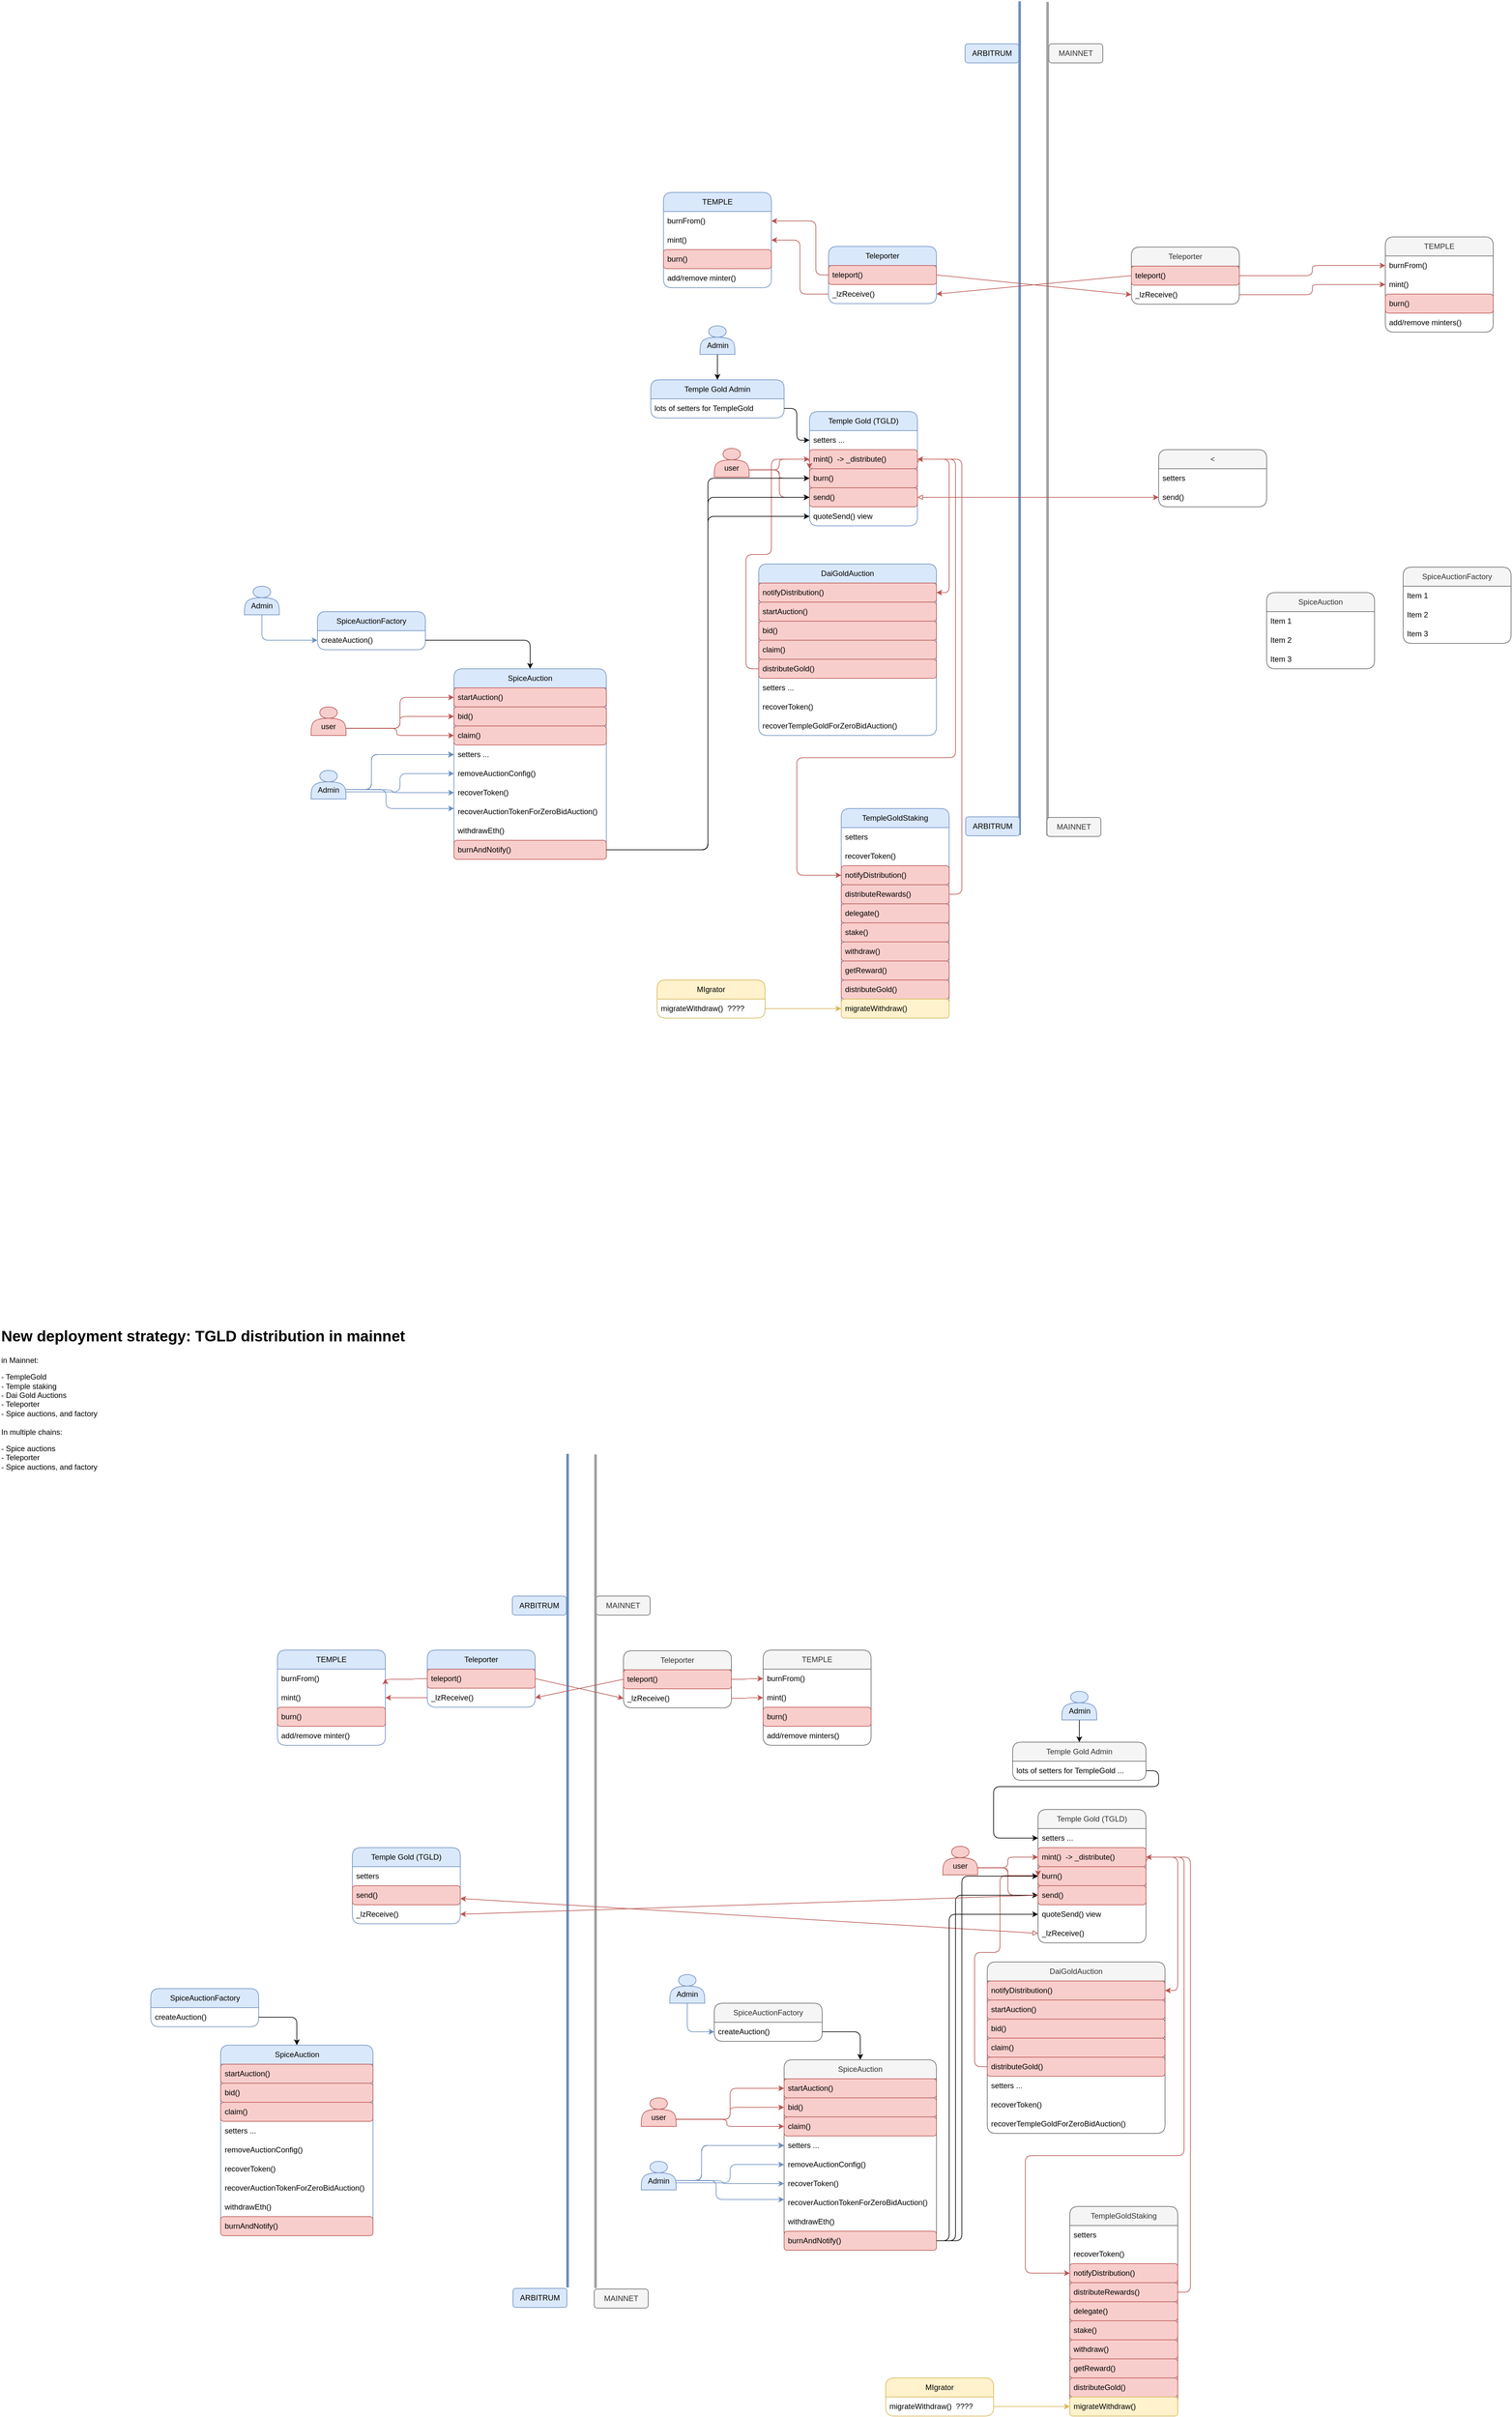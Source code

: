 <mxfile version="24.8.3">
  <diagram name="Page-1" id="kN0Zl41MOOWJ0NG0OLpR">
    <mxGraphModel dx="3393" dy="2524" grid="1" gridSize="10" guides="1" tooltips="1" connect="1" arrows="1" fold="1" page="1" pageScale="1" pageWidth="850" pageHeight="1100" math="0" shadow="0">
      <root>
        <mxCell id="0" />
        <mxCell id="1" parent="0" />
        <mxCell id="PqB-_CvW8uiKwiQ8ZS_M-51" style="edgeStyle=orthogonalEdgeStyle;rounded=1;orthogonalLoop=1;jettySize=auto;html=1;exitX=1;exitY=0.5;exitDx=0;exitDy=0;entryX=1;entryY=0.5;entryDx=0;entryDy=0;fillColor=#f8cecc;strokeColor=#b85450;" parent="1" source="ul7KkK8-qh1lNXba7wHL-4" target="ul7KkK8-qh1lNXba7wHL-83" edge="1">
          <mxGeometry relative="1" as="geometry">
            <Array as="points">
              <mxPoint x="620" y="420" />
              <mxPoint x="670" y="420" />
              <mxPoint x="670" y="630" />
            </Array>
          </mxGeometry>
        </mxCell>
        <mxCell id="ul7KkK8-qh1lNXba7wHL-4" value="Temple Gold (TGLD)" style="swimlane;fontStyle=0;childLayout=stackLayout;horizontal=1;startSize=30;horizontalStack=0;resizeParent=1;resizeParentMax=0;resizeLast=0;collapsible=1;marginBottom=0;whiteSpace=wrap;html=1;fillColor=#dae8fc;strokeColor=#6c8ebf;rounded=1;" parent="1" vertex="1">
          <mxGeometry x="450" y="345" width="170" height="180" as="geometry" />
        </mxCell>
        <mxCell id="ul7KkK8-qh1lNXba7wHL-5" value="setters ..." style="text;strokeColor=none;fillColor=none;align=left;verticalAlign=middle;spacingLeft=4;spacingRight=4;overflow=hidden;points=[[0,0.5],[1,0.5]];portConstraint=eastwest;rotatable=0;whiteSpace=wrap;html=1;rounded=1;" parent="ul7KkK8-qh1lNXba7wHL-4" vertex="1">
          <mxGeometry y="30" width="170" height="30" as="geometry" />
        </mxCell>
        <mxCell id="ul7KkK8-qh1lNXba7wHL-6" value="mint()&amp;nbsp; -&amp;gt; _distribute()" style="text;strokeColor=#b85450;fillColor=#f8cecc;align=left;verticalAlign=middle;spacingLeft=4;spacingRight=4;overflow=hidden;points=[[0,0.5],[1,0.5]];portConstraint=eastwest;rotatable=0;whiteSpace=wrap;html=1;rounded=1;" parent="ul7KkK8-qh1lNXba7wHL-4" vertex="1">
          <mxGeometry y="60" width="170" height="30" as="geometry" />
        </mxCell>
        <mxCell id="PqB-_CvW8uiKwiQ8ZS_M-6" value="burn()" style="text;strokeColor=#b85450;fillColor=#f8cecc;align=left;verticalAlign=middle;spacingLeft=4;spacingRight=4;overflow=hidden;points=[[0,0.5],[1,0.5]];portConstraint=eastwest;rotatable=0;whiteSpace=wrap;html=1;rounded=1;" parent="ul7KkK8-qh1lNXba7wHL-4" vertex="1">
          <mxGeometry y="90" width="170" height="30" as="geometry" />
        </mxCell>
        <mxCell id="ul7KkK8-qh1lNXba7wHL-7" value="send()" style="text;strokeColor=#b85450;fillColor=#f8cecc;align=left;verticalAlign=middle;spacingLeft=4;spacingRight=4;overflow=hidden;points=[[0,0.5],[1,0.5]];portConstraint=eastwest;rotatable=0;whiteSpace=wrap;html=1;rounded=1;" parent="ul7KkK8-qh1lNXba7wHL-4" vertex="1">
          <mxGeometry y="120" width="170" height="30" as="geometry" />
        </mxCell>
        <mxCell id="PqB-_CvW8uiKwiQ8ZS_M-57" value="quoteSend() view" style="text;align=left;verticalAlign=middle;spacingLeft=4;spacingRight=4;overflow=hidden;points=[[0,0.5],[1,0.5]];portConstraint=eastwest;rotatable=0;whiteSpace=wrap;html=1;rounded=1;" parent="ul7KkK8-qh1lNXba7wHL-4" vertex="1">
          <mxGeometry y="150" width="170" height="30" as="geometry" />
        </mxCell>
        <mxCell id="ul7KkK8-qh1lNXba7wHL-8" value="&amp;lt;" style="swimlane;fontStyle=0;childLayout=stackLayout;horizontal=1;startSize=30;horizontalStack=0;resizeParent=1;resizeParentMax=0;resizeLast=0;collapsible=1;marginBottom=0;whiteSpace=wrap;html=1;fillColor=#f5f5f5;fontColor=#333333;strokeColor=#666666;rounded=1;" parent="1" vertex="1">
          <mxGeometry x="1000" y="405" width="170" height="90" as="geometry" />
        </mxCell>
        <mxCell id="ul7KkK8-qh1lNXba7wHL-9" value="setters" style="text;strokeColor=none;fillColor=none;align=left;verticalAlign=middle;spacingLeft=4;spacingRight=4;overflow=hidden;points=[[0,0.5],[1,0.5]];portConstraint=eastwest;rotatable=0;whiteSpace=wrap;html=1;rounded=1;" parent="ul7KkK8-qh1lNXba7wHL-8" vertex="1">
          <mxGeometry y="30" width="170" height="30" as="geometry" />
        </mxCell>
        <mxCell id="ul7KkK8-qh1lNXba7wHL-10" value="send()" style="text;strokeColor=none;fillColor=none;align=left;verticalAlign=middle;spacingLeft=4;spacingRight=4;overflow=hidden;points=[[0,0.5],[1,0.5]];portConstraint=eastwest;rotatable=0;whiteSpace=wrap;html=1;rounded=1;" parent="ul7KkK8-qh1lNXba7wHL-8" vertex="1">
          <mxGeometry y="60" width="170" height="30" as="geometry" />
        </mxCell>
        <mxCell id="ul7KkK8-qh1lNXba7wHL-16" value="ARBITRUM" style="text;html=1;align=center;verticalAlign=middle;whiteSpace=wrap;rounded=1;fillColor=#dae8fc;strokeColor=#6c8ebf;" parent="1" vertex="1">
          <mxGeometry x="695" y="-234" width="85" height="30" as="geometry" />
        </mxCell>
        <mxCell id="ul7KkK8-qh1lNXba7wHL-17" value="MAINNET" style="text;html=1;align=center;verticalAlign=middle;whiteSpace=wrap;rounded=1;fillColor=#f5f5f5;strokeColor=#666666;fontColor=#333333;" parent="1" vertex="1">
          <mxGeometry x="827" y="-234" width="85" height="30" as="geometry" />
        </mxCell>
        <mxCell id="ul7KkK8-qh1lNXba7wHL-18" value="TempleGoldStaking" style="swimlane;fontStyle=0;childLayout=stackLayout;horizontal=1;startSize=30;horizontalStack=0;resizeParent=1;resizeParentMax=0;resizeLast=0;collapsible=1;marginBottom=0;whiteSpace=wrap;html=1;fillColor=#dae8fc;strokeColor=#6c8ebf;rounded=1;" parent="1" vertex="1">
          <mxGeometry x="500" y="970" width="170" height="330" as="geometry" />
        </mxCell>
        <mxCell id="ul7KkK8-qh1lNXba7wHL-21" value="setters" style="text;strokeColor=none;fillColor=none;align=left;verticalAlign=middle;spacingLeft=4;spacingRight=4;overflow=hidden;points=[[0,0.5],[1,0.5]];portConstraint=eastwest;rotatable=0;whiteSpace=wrap;html=1;rounded=1;" parent="ul7KkK8-qh1lNXba7wHL-18" vertex="1">
          <mxGeometry y="30" width="170" height="30" as="geometry" />
        </mxCell>
        <mxCell id="PqB-_CvW8uiKwiQ8ZS_M-41" value="recoverToken()" style="text;strokeColor=none;fillColor=none;align=left;verticalAlign=middle;spacingLeft=4;spacingRight=4;overflow=hidden;points=[[0,0.5],[1,0.5]];portConstraint=eastwest;rotatable=0;whiteSpace=wrap;html=1;rounded=1;" parent="ul7KkK8-qh1lNXba7wHL-18" vertex="1">
          <mxGeometry y="60" width="170" height="30" as="geometry" />
        </mxCell>
        <mxCell id="ul7KkK8-qh1lNXba7wHL-19" value="notifyDistribution()" style="text;strokeColor=#b85450;fillColor=#f8cecc;align=left;verticalAlign=middle;spacingLeft=4;spacingRight=4;overflow=hidden;points=[[0,0.5],[1,0.5]];portConstraint=eastwest;rotatable=0;whiteSpace=wrap;html=1;rounded=1;" parent="ul7KkK8-qh1lNXba7wHL-18" vertex="1">
          <mxGeometry y="90" width="170" height="30" as="geometry" />
        </mxCell>
        <mxCell id="PqB-_CvW8uiKwiQ8ZS_M-38" value="distributeRewards()" style="text;strokeColor=#b85450;fillColor=#f8cecc;align=left;verticalAlign=middle;spacingLeft=4;spacingRight=4;overflow=hidden;points=[[0,0.5],[1,0.5]];portConstraint=eastwest;rotatable=0;whiteSpace=wrap;html=1;rounded=1;" parent="ul7KkK8-qh1lNXba7wHL-18" vertex="1">
          <mxGeometry y="120" width="170" height="30" as="geometry" />
        </mxCell>
        <mxCell id="PqB-_CvW8uiKwiQ8ZS_M-36" value="delegate()" style="text;strokeColor=#b85450;fillColor=#f8cecc;align=left;verticalAlign=middle;spacingLeft=4;spacingRight=4;overflow=hidden;points=[[0,0.5],[1,0.5]];portConstraint=eastwest;rotatable=0;whiteSpace=wrap;html=1;rounded=1;" parent="ul7KkK8-qh1lNXba7wHL-18" vertex="1">
          <mxGeometry y="150" width="170" height="30" as="geometry" />
        </mxCell>
        <mxCell id="PqB-_CvW8uiKwiQ8ZS_M-39" value="stake()" style="text;strokeColor=#b85450;fillColor=#f8cecc;align=left;verticalAlign=middle;spacingLeft=4;spacingRight=4;overflow=hidden;points=[[0,0.5],[1,0.5]];portConstraint=eastwest;rotatable=0;whiteSpace=wrap;html=1;rounded=1;" parent="ul7KkK8-qh1lNXba7wHL-18" vertex="1">
          <mxGeometry y="180" width="170" height="30" as="geometry" />
        </mxCell>
        <mxCell id="PqB-_CvW8uiKwiQ8ZS_M-40" value="withdraw()" style="text;strokeColor=#b85450;fillColor=#f8cecc;align=left;verticalAlign=middle;spacingLeft=4;spacingRight=4;overflow=hidden;points=[[0,0.5],[1,0.5]];portConstraint=eastwest;rotatable=0;whiteSpace=wrap;html=1;rounded=1;" parent="ul7KkK8-qh1lNXba7wHL-18" vertex="1">
          <mxGeometry y="210" width="170" height="30" as="geometry" />
        </mxCell>
        <mxCell id="PqB-_CvW8uiKwiQ8ZS_M-46" value="getReward()" style="text;strokeColor=#b85450;fillColor=#f8cecc;align=left;verticalAlign=middle;spacingLeft=4;spacingRight=4;overflow=hidden;points=[[0,0.5],[1,0.5]];portConstraint=eastwest;rotatable=0;whiteSpace=wrap;html=1;rounded=1;" parent="ul7KkK8-qh1lNXba7wHL-18" vertex="1">
          <mxGeometry y="240" width="170" height="30" as="geometry" />
        </mxCell>
        <mxCell id="PqB-_CvW8uiKwiQ8ZS_M-47" value="distributeGold()" style="text;strokeColor=#b85450;fillColor=#f8cecc;align=left;verticalAlign=middle;spacingLeft=4;spacingRight=4;overflow=hidden;points=[[0,0.5],[1,0.5]];portConstraint=eastwest;rotatable=0;whiteSpace=wrap;html=1;rounded=1;" parent="ul7KkK8-qh1lNXba7wHL-18" vertex="1">
          <mxGeometry y="270" width="170" height="30" as="geometry" />
        </mxCell>
        <mxCell id="PqB-_CvW8uiKwiQ8ZS_M-37" value="migrateWithdraw()" style="text;strokeColor=#d6b656;fillColor=#fff2cc;align=left;verticalAlign=middle;spacingLeft=4;spacingRight=4;overflow=hidden;points=[[0,0.5],[1,0.5]];portConstraint=eastwest;rotatable=0;whiteSpace=wrap;html=1;rounded=1;" parent="ul7KkK8-qh1lNXba7wHL-18" vertex="1">
          <mxGeometry y="300" width="170" height="30" as="geometry" />
        </mxCell>
        <mxCell id="ul7KkK8-qh1lNXba7wHL-22" value="Teleporter" style="swimlane;fontStyle=0;childLayout=stackLayout;horizontal=1;startSize=30;horizontalStack=0;resizeParent=1;resizeParentMax=0;resizeLast=0;collapsible=1;marginBottom=0;whiteSpace=wrap;html=1;fillColor=#dae8fc;strokeColor=#6c8ebf;rounded=1;" parent="1" vertex="1">
          <mxGeometry x="480" y="85" width="170" height="90" as="geometry" />
        </mxCell>
        <mxCell id="ul7KkK8-qh1lNXba7wHL-23" value="teleport()" style="text;strokeColor=#b85450;fillColor=#f8cecc;align=left;verticalAlign=middle;spacingLeft=4;spacingRight=4;overflow=hidden;points=[[0,0.5],[1,0.5]];portConstraint=eastwest;rotatable=0;whiteSpace=wrap;html=1;rounded=1;" parent="ul7KkK8-qh1lNXba7wHL-22" vertex="1">
          <mxGeometry y="30" width="170" height="30" as="geometry" />
        </mxCell>
        <mxCell id="PqB-_CvW8uiKwiQ8ZS_M-29" value="_lzReceive()" style="text;strokeColor=none;fillColor=none;align=left;verticalAlign=middle;spacingLeft=4;spacingRight=4;overflow=hidden;points=[[0,0.5],[1,0.5]];portConstraint=eastwest;rotatable=0;whiteSpace=wrap;html=1;rounded=1;" parent="ul7KkK8-qh1lNXba7wHL-22" vertex="1">
          <mxGeometry y="60" width="170" height="30" as="geometry" />
        </mxCell>
        <mxCell id="PqB-_CvW8uiKwiQ8ZS_M-17" style="edgeStyle=orthogonalEdgeStyle;rounded=1;orthogonalLoop=1;jettySize=auto;html=1;exitX=1;exitY=0.5;exitDx=0;exitDy=0;fillColor=#f8cecc;strokeColor=#b85450;" parent="1" source="ul7KkK8-qh1lNXba7wHL-27" target="ul7KkK8-qh1lNXba7wHL-51" edge="1">
          <mxGeometry relative="1" as="geometry" />
        </mxCell>
        <mxCell id="ul7KkK8-qh1lNXba7wHL-26" value="Teleporter" style="swimlane;fontStyle=0;childLayout=stackLayout;horizontal=1;startSize=30;horizontalStack=0;resizeParent=1;resizeParentMax=0;resizeLast=0;collapsible=1;marginBottom=0;whiteSpace=wrap;html=1;fillColor=#f5f5f5;strokeColor=#666666;fontColor=#333333;rounded=1;" parent="1" vertex="1">
          <mxGeometry x="957" y="86" width="170" height="90" as="geometry" />
        </mxCell>
        <mxCell id="ul7KkK8-qh1lNXba7wHL-27" value="teleport()" style="text;strokeColor=#b85450;fillColor=#f8cecc;align=left;verticalAlign=middle;spacingLeft=4;spacingRight=4;overflow=hidden;points=[[0,0.5],[1,0.5]];portConstraint=eastwest;rotatable=0;whiteSpace=wrap;html=1;rounded=1;" parent="ul7KkK8-qh1lNXba7wHL-26" vertex="1">
          <mxGeometry y="30" width="170" height="30" as="geometry" />
        </mxCell>
        <mxCell id="PqB-_CvW8uiKwiQ8ZS_M-22" value="_lzReceive()" style="text;strokeColor=none;fillColor=none;align=left;verticalAlign=middle;spacingLeft=4;spacingRight=4;overflow=hidden;points=[[0,0.5],[1,0.5]];portConstraint=eastwest;rotatable=0;whiteSpace=wrap;html=1;rounded=1;" parent="ul7KkK8-qh1lNXba7wHL-26" vertex="1">
          <mxGeometry y="60" width="170" height="30" as="geometry" />
        </mxCell>
        <mxCell id="ul7KkK8-qh1lNXba7wHL-30" value="Temple Gold Admin" style="swimlane;fontStyle=0;childLayout=stackLayout;horizontal=1;startSize=30;horizontalStack=0;resizeParent=1;resizeParentMax=0;resizeLast=0;collapsible=1;marginBottom=0;whiteSpace=wrap;html=1;fillColor=#dae8fc;strokeColor=#6c8ebf;rounded=1;" parent="1" vertex="1">
          <mxGeometry x="200" y="295" width="210" height="60" as="geometry" />
        </mxCell>
        <mxCell id="ul7KkK8-qh1lNXba7wHL-31" value="lots of setters for TempleGold" style="text;strokeColor=none;fillColor=none;align=left;verticalAlign=middle;spacingLeft=4;spacingRight=4;overflow=hidden;points=[[0,0.5],[1,0.5]];portConstraint=eastwest;rotatable=0;whiteSpace=wrap;html=1;rounded=1;" parent="ul7KkK8-qh1lNXba7wHL-30" vertex="1">
          <mxGeometry y="30" width="210" height="30" as="geometry" />
        </mxCell>
        <mxCell id="ul7KkK8-qh1lNXba7wHL-34" value="DaiGoldAuction" style="swimlane;fontStyle=0;childLayout=stackLayout;horizontal=1;startSize=30;horizontalStack=0;resizeParent=1;resizeParentMax=0;resizeLast=0;collapsible=1;marginBottom=0;whiteSpace=wrap;html=1;fillColor=#dae8fc;strokeColor=#6c8ebf;rounded=1;" parent="1" vertex="1">
          <mxGeometry x="370" y="585" width="280" height="270" as="geometry" />
        </mxCell>
        <mxCell id="ul7KkK8-qh1lNXba7wHL-83" value="notifyDistribution()" style="text;strokeColor=#b85450;fillColor=#f8cecc;align=left;verticalAlign=middle;spacingLeft=4;spacingRight=4;overflow=hidden;points=[[0,0.5],[1,0.5]];portConstraint=eastwest;rotatable=0;whiteSpace=wrap;html=1;rounded=1;" parent="ul7KkK8-qh1lNXba7wHL-34" vertex="1">
          <mxGeometry y="30" width="280" height="30" as="geometry" />
        </mxCell>
        <mxCell id="ul7KkK8-qh1lNXba7wHL-36" value="startAuction()" style="text;strokeColor=#b85450;fillColor=#f8cecc;align=left;verticalAlign=middle;spacingLeft=4;spacingRight=4;overflow=hidden;points=[[0,0.5],[1,0.5]];portConstraint=eastwest;rotatable=0;whiteSpace=wrap;html=1;rounded=1;" parent="ul7KkK8-qh1lNXba7wHL-34" vertex="1">
          <mxGeometry y="60" width="280" height="30" as="geometry" />
        </mxCell>
        <mxCell id="ul7KkK8-qh1lNXba7wHL-37" value="bid()" style="text;strokeColor=#b85450;fillColor=#f8cecc;align=left;verticalAlign=middle;spacingLeft=4;spacingRight=4;overflow=hidden;points=[[0,0.5],[1,0.5]];portConstraint=eastwest;rotatable=0;whiteSpace=wrap;html=1;rounded=1;" parent="ul7KkK8-qh1lNXba7wHL-34" vertex="1">
          <mxGeometry y="90" width="280" height="30" as="geometry" />
        </mxCell>
        <mxCell id="ul7KkK8-qh1lNXba7wHL-82" value="claim()" style="text;strokeColor=#b85450;fillColor=#f8cecc;align=left;verticalAlign=middle;spacingLeft=4;spacingRight=4;overflow=hidden;points=[[0,0.5],[1,0.5]];portConstraint=eastwest;rotatable=0;whiteSpace=wrap;html=1;rounded=1;" parent="ul7KkK8-qh1lNXba7wHL-34" vertex="1">
          <mxGeometry y="120" width="280" height="30" as="geometry" />
        </mxCell>
        <mxCell id="21_gAbxY58Gw7jwpVy-6-2" value="distributeGold()" style="text;strokeColor=#b85450;fillColor=#f8cecc;align=left;verticalAlign=middle;spacingLeft=4;spacingRight=4;overflow=hidden;points=[[0,0.5],[1,0.5]];portConstraint=eastwest;rotatable=0;whiteSpace=wrap;html=1;rounded=1;" parent="ul7KkK8-qh1lNXba7wHL-34" vertex="1">
          <mxGeometry y="150" width="280" height="30" as="geometry" />
        </mxCell>
        <mxCell id="ul7KkK8-qh1lNXba7wHL-35" value="setters ..." style="text;strokeColor=none;fillColor=none;align=left;verticalAlign=middle;spacingLeft=4;spacingRight=4;overflow=hidden;points=[[0,0.5],[1,0.5]];portConstraint=eastwest;rotatable=0;whiteSpace=wrap;html=1;rounded=1;" parent="ul7KkK8-qh1lNXba7wHL-34" vertex="1">
          <mxGeometry y="180" width="280" height="30" as="geometry" />
        </mxCell>
        <mxCell id="ul7KkK8-qh1lNXba7wHL-84" value="recoverToken()" style="text;strokeColor=none;fillColor=none;align=left;verticalAlign=middle;spacingLeft=4;spacingRight=4;overflow=hidden;points=[[0,0.5],[1,0.5]];portConstraint=eastwest;rotatable=0;whiteSpace=wrap;html=1;rounded=1;" parent="ul7KkK8-qh1lNXba7wHL-34" vertex="1">
          <mxGeometry y="210" width="280" height="30" as="geometry" />
        </mxCell>
        <mxCell id="ul7KkK8-qh1lNXba7wHL-85" value="recoverTempleGoldForZeroBidAuction()" style="text;strokeColor=none;fillColor=none;align=left;verticalAlign=middle;spacingLeft=4;spacingRight=4;overflow=hidden;points=[[0,0.5],[1,0.5]];portConstraint=eastwest;rotatable=0;whiteSpace=wrap;html=1;rounded=1;" parent="ul7KkK8-qh1lNXba7wHL-34" vertex="1">
          <mxGeometry y="240" width="280" height="30" as="geometry" />
        </mxCell>
        <mxCell id="ul7KkK8-qh1lNXba7wHL-38" value="SpiceAuctionFactory" style="swimlane;fontStyle=0;childLayout=stackLayout;horizontal=1;startSize=30;horizontalStack=0;resizeParent=1;resizeParentMax=0;resizeLast=0;collapsible=1;marginBottom=0;whiteSpace=wrap;html=1;fillColor=#dae8fc;strokeColor=#6c8ebf;rounded=1;" parent="1" vertex="1">
          <mxGeometry x="-325" y="660" width="170" height="60" as="geometry" />
        </mxCell>
        <mxCell id="ul7KkK8-qh1lNXba7wHL-39" value="createAuction()" style="text;strokeColor=none;fillColor=none;align=left;verticalAlign=middle;spacingLeft=4;spacingRight=4;overflow=hidden;points=[[0,0.5],[1,0.5]];portConstraint=eastwest;rotatable=0;whiteSpace=wrap;html=1;rounded=1;" parent="ul7KkK8-qh1lNXba7wHL-38" vertex="1">
          <mxGeometry y="30" width="170" height="30" as="geometry" />
        </mxCell>
        <mxCell id="ul7KkK8-qh1lNXba7wHL-42" value="SpiceAuction" style="swimlane;fontStyle=0;childLayout=stackLayout;horizontal=1;startSize=30;horizontalStack=0;resizeParent=1;resizeParentMax=0;resizeLast=0;collapsible=1;marginBottom=0;whiteSpace=wrap;html=1;fillColor=#dae8fc;strokeColor=#6c8ebf;rounded=1;" parent="1" vertex="1">
          <mxGeometry x="-110" y="750" width="240" height="300" as="geometry">
            <mxRectangle x="-10" y="600" width="150" height="30" as="alternateBounds" />
          </mxGeometry>
        </mxCell>
        <mxCell id="ul7KkK8-qh1lNXba7wHL-43" value="startAuction()" style="text;strokeColor=#b85450;fillColor=#f8cecc;align=left;verticalAlign=middle;spacingLeft=4;spacingRight=4;overflow=hidden;points=[[0,0.5],[1,0.5]];portConstraint=eastwest;rotatable=0;whiteSpace=wrap;html=1;rounded=1;" parent="ul7KkK8-qh1lNXba7wHL-42" vertex="1">
          <mxGeometry y="30" width="240" height="30" as="geometry" />
        </mxCell>
        <mxCell id="ul7KkK8-qh1lNXba7wHL-44" value="bid()" style="text;strokeColor=#b85450;fillColor=#f8cecc;align=left;verticalAlign=middle;spacingLeft=4;spacingRight=4;overflow=hidden;points=[[0,0.5],[1,0.5]];portConstraint=eastwest;rotatable=0;whiteSpace=wrap;html=1;rounded=1;" parent="ul7KkK8-qh1lNXba7wHL-42" vertex="1">
          <mxGeometry y="60" width="240" height="30" as="geometry" />
        </mxCell>
        <mxCell id="ul7KkK8-qh1lNXba7wHL-45" value="claim()" style="text;strokeColor=#b85450;fillColor=#f8cecc;align=left;verticalAlign=middle;spacingLeft=4;spacingRight=4;overflow=hidden;points=[[0,0.5],[1,0.5]];portConstraint=eastwest;rotatable=0;whiteSpace=wrap;html=1;rounded=1;" parent="ul7KkK8-qh1lNXba7wHL-42" vertex="1">
          <mxGeometry y="90" width="240" height="30" as="geometry" />
        </mxCell>
        <mxCell id="ul7KkK8-qh1lNXba7wHL-60" value="setters ..." style="text;strokeColor=none;fillColor=none;align=left;verticalAlign=middle;spacingLeft=4;spacingRight=4;overflow=hidden;points=[[0,0.5],[1,0.5]];portConstraint=eastwest;rotatable=0;whiteSpace=wrap;html=1;rounded=1;" parent="ul7KkK8-qh1lNXba7wHL-42" vertex="1">
          <mxGeometry y="120" width="240" height="30" as="geometry" />
        </mxCell>
        <mxCell id="ul7KkK8-qh1lNXba7wHL-61" value="removeAuctionConfig()" style="text;strokeColor=none;fillColor=none;align=left;verticalAlign=middle;spacingLeft=4;spacingRight=4;overflow=hidden;points=[[0,0.5],[1,0.5]];portConstraint=eastwest;rotatable=0;whiteSpace=wrap;html=1;rounded=1;" parent="ul7KkK8-qh1lNXba7wHL-42" vertex="1">
          <mxGeometry y="150" width="240" height="30" as="geometry" />
        </mxCell>
        <mxCell id="ul7KkK8-qh1lNXba7wHL-62" value="recoverToken()" style="text;strokeColor=none;fillColor=none;align=left;verticalAlign=middle;spacingLeft=4;spacingRight=4;overflow=hidden;points=[[0,0.5],[1,0.5]];portConstraint=eastwest;rotatable=0;whiteSpace=wrap;html=1;rounded=1;" parent="ul7KkK8-qh1lNXba7wHL-42" vertex="1">
          <mxGeometry y="180" width="240" height="30" as="geometry" />
        </mxCell>
        <mxCell id="ul7KkK8-qh1lNXba7wHL-63" value="recoverAuctionTokenForZeroBidAuction()" style="text;strokeColor=none;fillColor=none;align=left;verticalAlign=middle;spacingLeft=4;spacingRight=4;overflow=hidden;points=[[0,0.5],[1,0.5]];portConstraint=eastwest;rotatable=0;whiteSpace=wrap;html=1;rounded=1;" parent="ul7KkK8-qh1lNXba7wHL-42" vertex="1">
          <mxGeometry y="210" width="240" height="30" as="geometry" />
        </mxCell>
        <mxCell id="PqB-_CvW8uiKwiQ8ZS_M-54" value="withdrawEth()" style="text;strokeColor=none;fillColor=none;align=left;verticalAlign=middle;spacingLeft=4;spacingRight=4;overflow=hidden;points=[[0,0.5],[1,0.5]];portConstraint=eastwest;rotatable=0;whiteSpace=wrap;html=1;rounded=1;" parent="ul7KkK8-qh1lNXba7wHL-42" vertex="1">
          <mxGeometry y="240" width="240" height="30" as="geometry" />
        </mxCell>
        <mxCell id="PqB-_CvW8uiKwiQ8ZS_M-55" value="burnAndNotify()" style="text;strokeColor=#b85450;fillColor=#f8cecc;align=left;verticalAlign=middle;spacingLeft=4;spacingRight=4;overflow=hidden;points=[[0,0.5],[1,0.5]];portConstraint=eastwest;rotatable=0;whiteSpace=wrap;html=1;rounded=1;" parent="ul7KkK8-qh1lNXba7wHL-42" vertex="1">
          <mxGeometry y="270" width="240" height="30" as="geometry" />
        </mxCell>
        <mxCell id="ul7KkK8-qh1lNXba7wHL-46" value="SpiceAuction" style="swimlane;fontStyle=0;childLayout=stackLayout;horizontal=1;startSize=30;horizontalStack=0;resizeParent=1;resizeParentMax=0;resizeLast=0;collapsible=1;marginBottom=0;whiteSpace=wrap;html=1;fillColor=#f5f5f5;strokeColor=#666666;fontColor=#333333;rounded=1;" parent="1" vertex="1">
          <mxGeometry x="1170" y="630" width="170" height="120" as="geometry" />
        </mxCell>
        <mxCell id="ul7KkK8-qh1lNXba7wHL-47" value="Item 1" style="text;strokeColor=none;fillColor=none;align=left;verticalAlign=middle;spacingLeft=4;spacingRight=4;overflow=hidden;points=[[0,0.5],[1,0.5]];portConstraint=eastwest;rotatable=0;whiteSpace=wrap;html=1;rounded=1;" parent="ul7KkK8-qh1lNXba7wHL-46" vertex="1">
          <mxGeometry y="30" width="170" height="30" as="geometry" />
        </mxCell>
        <mxCell id="ul7KkK8-qh1lNXba7wHL-48" value="Item 2" style="text;strokeColor=none;fillColor=none;align=left;verticalAlign=middle;spacingLeft=4;spacingRight=4;overflow=hidden;points=[[0,0.5],[1,0.5]];portConstraint=eastwest;rotatable=0;whiteSpace=wrap;html=1;rounded=1;" parent="ul7KkK8-qh1lNXba7wHL-46" vertex="1">
          <mxGeometry y="60" width="170" height="30" as="geometry" />
        </mxCell>
        <mxCell id="ul7KkK8-qh1lNXba7wHL-49" value="Item 3" style="text;strokeColor=none;fillColor=none;align=left;verticalAlign=middle;spacingLeft=4;spacingRight=4;overflow=hidden;points=[[0,0.5],[1,0.5]];portConstraint=eastwest;rotatable=0;whiteSpace=wrap;html=1;rounded=1;" parent="ul7KkK8-qh1lNXba7wHL-46" vertex="1">
          <mxGeometry y="90" width="170" height="30" as="geometry" />
        </mxCell>
        <mxCell id="ul7KkK8-qh1lNXba7wHL-50" value="TEMPLE" style="swimlane;fontStyle=0;childLayout=stackLayout;horizontal=1;startSize=30;horizontalStack=0;resizeParent=1;resizeParentMax=0;resizeLast=0;collapsible=1;marginBottom=0;whiteSpace=wrap;html=1;fillColor=#f5f5f5;strokeColor=#666666;fontColor=#333333;rounded=1;" parent="1" vertex="1">
          <mxGeometry x="1357" y="70" width="170" height="150" as="geometry" />
        </mxCell>
        <mxCell id="ul7KkK8-qh1lNXba7wHL-51" value="burnFrom()" style="text;strokeColor=none;fillColor=none;align=left;verticalAlign=middle;spacingLeft=4;spacingRight=4;overflow=hidden;points=[[0,0.5],[1,0.5]];portConstraint=eastwest;rotatable=0;whiteSpace=wrap;html=1;rounded=1;" parent="ul7KkK8-qh1lNXba7wHL-50" vertex="1">
          <mxGeometry y="30" width="170" height="30" as="geometry" />
        </mxCell>
        <mxCell id="ul7KkK8-qh1lNXba7wHL-52" value="mint()" style="text;strokeColor=none;fillColor=none;align=left;verticalAlign=middle;spacingLeft=4;spacingRight=4;overflow=hidden;points=[[0,0.5],[1,0.5]];portConstraint=eastwest;rotatable=0;whiteSpace=wrap;html=1;rounded=1;" parent="ul7KkK8-qh1lNXba7wHL-50" vertex="1">
          <mxGeometry y="60" width="170" height="30" as="geometry" />
        </mxCell>
        <mxCell id="PqB-_CvW8uiKwiQ8ZS_M-35" value="burn()" style="text;strokeColor=#b85450;fillColor=#f8cecc;align=left;verticalAlign=middle;spacingLeft=4;spacingRight=4;overflow=hidden;points=[[0,0.5],[1,0.5]];portConstraint=eastwest;rotatable=0;whiteSpace=wrap;html=1;rounded=1;" parent="ul7KkK8-qh1lNXba7wHL-50" vertex="1">
          <mxGeometry y="90" width="170" height="30" as="geometry" />
        </mxCell>
        <mxCell id="ul7KkK8-qh1lNXba7wHL-53" value="add/remove minters()" style="text;strokeColor=none;fillColor=none;align=left;verticalAlign=middle;spacingLeft=4;spacingRight=4;overflow=hidden;points=[[0,0.5],[1,0.5]];portConstraint=eastwest;rotatable=0;whiteSpace=wrap;html=1;rounded=1;" parent="ul7KkK8-qh1lNXba7wHL-50" vertex="1">
          <mxGeometry y="120" width="170" height="30" as="geometry" />
        </mxCell>
        <mxCell id="ul7KkK8-qh1lNXba7wHL-54" value="SpiceAuctionFactory" style="swimlane;fontStyle=0;childLayout=stackLayout;horizontal=1;startSize=30;horizontalStack=0;resizeParent=1;resizeParentMax=0;resizeLast=0;collapsible=1;marginBottom=0;whiteSpace=wrap;html=1;fillColor=#f5f5f5;strokeColor=#666666;fontColor=#333333;rounded=1;" parent="1" vertex="1">
          <mxGeometry x="1385" y="590" width="170" height="120" as="geometry" />
        </mxCell>
        <mxCell id="ul7KkK8-qh1lNXba7wHL-55" value="Item 1" style="text;strokeColor=none;fillColor=none;align=left;verticalAlign=middle;spacingLeft=4;spacingRight=4;overflow=hidden;points=[[0,0.5],[1,0.5]];portConstraint=eastwest;rotatable=0;whiteSpace=wrap;html=1;rounded=1;" parent="ul7KkK8-qh1lNXba7wHL-54" vertex="1">
          <mxGeometry y="30" width="170" height="30" as="geometry" />
        </mxCell>
        <mxCell id="ul7KkK8-qh1lNXba7wHL-56" value="Item 2" style="text;strokeColor=none;fillColor=none;align=left;verticalAlign=middle;spacingLeft=4;spacingRight=4;overflow=hidden;points=[[0,0.5],[1,0.5]];portConstraint=eastwest;rotatable=0;whiteSpace=wrap;html=1;rounded=1;" parent="ul7KkK8-qh1lNXba7wHL-54" vertex="1">
          <mxGeometry y="60" width="170" height="30" as="geometry" />
        </mxCell>
        <mxCell id="ul7KkK8-qh1lNXba7wHL-57" value="Item 3" style="text;strokeColor=none;fillColor=none;align=left;verticalAlign=middle;spacingLeft=4;spacingRight=4;overflow=hidden;points=[[0,0.5],[1,0.5]];portConstraint=eastwest;rotatable=0;whiteSpace=wrap;html=1;rounded=1;" parent="ul7KkK8-qh1lNXba7wHL-54" vertex="1">
          <mxGeometry y="90" width="170" height="30" as="geometry" />
        </mxCell>
        <mxCell id="ul7KkK8-qh1lNXba7wHL-69" style="edgeStyle=orthogonalEdgeStyle;rounded=1;orthogonalLoop=1;jettySize=auto;html=1;exitX=0.5;exitY=0.5;exitDx=0;exitDy=0;exitPerimeter=0;entryX=0;entryY=0.5;entryDx=0;entryDy=0;" parent="1" target="ul7KkK8-qh1lNXba7wHL-60" edge="1">
          <mxGeometry relative="1" as="geometry">
            <mxPoint x="-305.0" y="940" as="sourcePoint" />
            <Array as="points">
              <mxPoint x="-240" y="940" />
              <mxPoint x="-240" y="885" />
            </Array>
          </mxGeometry>
        </mxCell>
        <mxCell id="ul7KkK8-qh1lNXba7wHL-71" style="edgeStyle=orthogonalEdgeStyle;rounded=1;orthogonalLoop=1;jettySize=auto;html=1;exitX=1;exitY=0.75;exitDx=0;exitDy=0;fillColor=#dae8fc;strokeColor=#6c8ebf;" parent="1" source="ul7KkK8-qh1lNXba7wHL-79" target="ul7KkK8-qh1lNXba7wHL-61" edge="1">
          <mxGeometry relative="1" as="geometry">
            <mxPoint x="-305.0" y="940" as="sourcePoint" />
          </mxGeometry>
        </mxCell>
        <mxCell id="ul7KkK8-qh1lNXba7wHL-72" style="edgeStyle=orthogonalEdgeStyle;rounded=1;orthogonalLoop=1;jettySize=auto;html=1;exitX=0.5;exitY=0.5;exitDx=0;exitDy=0;exitPerimeter=0;entryX=0;entryY=0.5;entryDx=0;entryDy=0;fillColor=#dae8fc;strokeColor=#6c8ebf;" parent="1" target="ul7KkK8-qh1lNXba7wHL-62" edge="1">
          <mxGeometry relative="1" as="geometry">
            <mxPoint x="-305.0" y="940" as="sourcePoint" />
          </mxGeometry>
        </mxCell>
        <mxCell id="ul7KkK8-qh1lNXba7wHL-73" style="edgeStyle=orthogonalEdgeStyle;rounded=1;orthogonalLoop=1;jettySize=auto;html=1;exitX=1;exitY=0.75;exitDx=0;exitDy=0;fillColor=#dae8fc;strokeColor=#6c8ebf;" parent="1" source="ul7KkK8-qh1lNXba7wHL-79" target="ul7KkK8-qh1lNXba7wHL-63" edge="1">
          <mxGeometry relative="1" as="geometry">
            <mxPoint x="-305.0" y="940" as="sourcePoint" />
            <Array as="points">
              <mxPoint x="-325" y="940" />
              <mxPoint x="-217" y="940" />
              <mxPoint x="-217" y="970" />
            </Array>
          </mxGeometry>
        </mxCell>
        <mxCell id="ul7KkK8-qh1lNXba7wHL-66" style="edgeStyle=orthogonalEdgeStyle;rounded=1;orthogonalLoop=1;jettySize=auto;html=1;exitX=1;exitY=0.75;exitDx=0;exitDy=0;fillColor=#f8cecc;strokeColor=#b85450;" parent="1" source="ul7KkK8-qh1lNXba7wHL-80" target="ul7KkK8-qh1lNXba7wHL-43" edge="1">
          <mxGeometry relative="1" as="geometry">
            <mxPoint x="-265.0" y="810" as="sourcePoint" />
          </mxGeometry>
        </mxCell>
        <mxCell id="ul7KkK8-qh1lNXba7wHL-67" style="edgeStyle=orthogonalEdgeStyle;rounded=1;orthogonalLoop=1;jettySize=auto;html=1;exitX=1;exitY=0.75;exitDx=0;exitDy=0;entryX=0;entryY=0.5;entryDx=0;entryDy=0;fillColor=#f8cecc;strokeColor=#b85450;" parent="1" source="ul7KkK8-qh1lNXba7wHL-80" target="ul7KkK8-qh1lNXba7wHL-44" edge="1">
          <mxGeometry relative="1" as="geometry">
            <mxPoint x="-265.0" y="810" as="sourcePoint" />
          </mxGeometry>
        </mxCell>
        <mxCell id="ul7KkK8-qh1lNXba7wHL-68" style="edgeStyle=orthogonalEdgeStyle;rounded=1;orthogonalLoop=1;jettySize=auto;html=1;exitX=1;exitY=0.75;exitDx=0;exitDy=0;entryX=0;entryY=0.5;entryDx=0;entryDy=0;fillColor=#f8cecc;strokeColor=#b85450;" parent="1" source="ul7KkK8-qh1lNXba7wHL-80" target="ul7KkK8-qh1lNXba7wHL-45" edge="1">
          <mxGeometry relative="1" as="geometry">
            <mxPoint x="-265.0" y="810" as="sourcePoint" />
            <Array as="points">
              <mxPoint x="-200" y="844" />
              <mxPoint x="-200" y="855" />
            </Array>
          </mxGeometry>
        </mxCell>
        <mxCell id="ul7KkK8-qh1lNXba7wHL-64" value="" style="endArrow=none;html=1;rounded=1;fillColor=#dae8fc;strokeColor=#6c8ebf;strokeWidth=4;" parent="1" edge="1">
          <mxGeometry width="50" height="50" relative="1" as="geometry">
            <mxPoint x="781" y="1011.597" as="sourcePoint" />
            <mxPoint x="781" y="-301" as="targetPoint" />
          </mxGeometry>
        </mxCell>
        <mxCell id="ul7KkK8-qh1lNXba7wHL-65" value="" style="endArrow=none;html=1;rounded=1;fillColor=#f5f5f5;strokeColor=#A1A1A1;strokeWidth=4;" parent="1" edge="1">
          <mxGeometry width="50" height="50" relative="1" as="geometry">
            <mxPoint x="825" y="1012.597" as="sourcePoint" />
            <mxPoint x="825" y="-300" as="targetPoint" />
          </mxGeometry>
        </mxCell>
        <mxCell id="ul7KkK8-qh1lNXba7wHL-70" style="edgeStyle=orthogonalEdgeStyle;rounded=1;orthogonalLoop=1;jettySize=auto;html=1;exitX=1;exitY=0.75;exitDx=0;exitDy=0;entryX=0;entryY=0.5;entryDx=0;entryDy=0;fillColor=#dae8fc;strokeColor=#6c8ebf;" parent="1" source="ul7KkK8-qh1lNXba7wHL-79" target="ul7KkK8-qh1lNXba7wHL-60" edge="1">
          <mxGeometry relative="1" as="geometry">
            <mxPoint x="-305.0" y="940" as="sourcePoint" />
            <mxPoint x="-110" y="885" as="targetPoint" />
            <Array as="points">
              <mxPoint x="-325" y="940" />
              <mxPoint x="-240" y="940" />
              <mxPoint x="-240" y="885" />
            </Array>
          </mxGeometry>
        </mxCell>
        <mxCell id="ul7KkK8-qh1lNXba7wHL-75" style="edgeStyle=orthogonalEdgeStyle;rounded=1;orthogonalLoop=1;jettySize=auto;html=1;exitX=0.5;exitY=1;exitDx=0;exitDy=0;fillColor=#dae8fc;strokeColor=#6c8ebf;" parent="1" source="ul7KkK8-qh1lNXba7wHL-77" target="ul7KkK8-qh1lNXba7wHL-39" edge="1">
          <mxGeometry relative="1" as="geometry">
            <mxPoint x="-375.0" y="705" as="sourcePoint" />
          </mxGeometry>
        </mxCell>
        <mxCell id="ul7KkK8-qh1lNXba7wHL-76" style="edgeStyle=orthogonalEdgeStyle;rounded=1;orthogonalLoop=1;jettySize=auto;html=1;exitX=1;exitY=0.5;exitDx=0;exitDy=0;entryX=0.5;entryY=0;entryDx=0;entryDy=0;" parent="1" source="ul7KkK8-qh1lNXba7wHL-39" target="ul7KkK8-qh1lNXba7wHL-42" edge="1">
          <mxGeometry relative="1" as="geometry" />
        </mxCell>
        <mxCell id="ul7KkK8-qh1lNXba7wHL-77" value="&lt;div&gt;&lt;br&gt;&lt;/div&gt;&lt;div&gt;Admin&lt;/div&gt;" style="shape=actor;whiteSpace=wrap;html=1;fillColor=#dae8fc;strokeColor=#6c8ebf;rounded=1;" parent="1" vertex="1">
          <mxGeometry x="-440" y="620" width="55" height="45" as="geometry" />
        </mxCell>
        <mxCell id="ul7KkK8-qh1lNXba7wHL-79" value="&lt;div&gt;&lt;br&gt;&lt;/div&gt;&lt;div&gt;Admin&lt;/div&gt;" style="shape=actor;whiteSpace=wrap;html=1;fillColor=#dae8fc;strokeColor=#6c8ebf;rounded=1;" parent="1" vertex="1">
          <mxGeometry x="-335" y="910" width="55" height="45" as="geometry" />
        </mxCell>
        <mxCell id="ul7KkK8-qh1lNXba7wHL-80" value="&lt;div&gt;&lt;br&gt;&lt;/div&gt;&lt;div&gt;user&lt;/div&gt;" style="shape=actor;whiteSpace=wrap;html=1;fillColor=#f8cecc;strokeColor=#b85450;rounded=1;" parent="1" vertex="1">
          <mxGeometry x="-335" y="810" width="55" height="45" as="geometry" />
        </mxCell>
        <mxCell id="PqB-_CvW8uiKwiQ8ZS_M-4" style="edgeStyle=orthogonalEdgeStyle;rounded=1;orthogonalLoop=1;jettySize=auto;html=1;exitX=0.5;exitY=1;exitDx=0;exitDy=0;entryX=0.5;entryY=0;entryDx=0;entryDy=0;" parent="1" source="PqB-_CvW8uiKwiQ8ZS_M-9" target="ul7KkK8-qh1lNXba7wHL-30" edge="1">
          <mxGeometry relative="1" as="geometry">
            <mxPoint x="305" y="230" as="sourcePoint" />
          </mxGeometry>
        </mxCell>
        <mxCell id="PqB-_CvW8uiKwiQ8ZS_M-5" style="edgeStyle=orthogonalEdgeStyle;rounded=1;orthogonalLoop=1;jettySize=auto;html=1;exitX=1;exitY=0.5;exitDx=0;exitDy=0;" parent="1" source="ul7KkK8-qh1lNXba7wHL-31" target="ul7KkK8-qh1lNXba7wHL-5" edge="1">
          <mxGeometry relative="1" as="geometry" />
        </mxCell>
        <mxCell id="PqB-_CvW8uiKwiQ8ZS_M-11" style="edgeStyle=orthogonalEdgeStyle;rounded=1;orthogonalLoop=1;jettySize=auto;html=1;exitX=1;exitY=0.75;exitDx=0;exitDy=0;fillColor=#f8cecc;strokeColor=#b85450;" parent="1" source="PqB-_CvW8uiKwiQ8ZS_M-8" target="ul7KkK8-qh1lNXba7wHL-6" edge="1">
          <mxGeometry relative="1" as="geometry" />
        </mxCell>
        <mxCell id="PqB-_CvW8uiKwiQ8ZS_M-12" style="edgeStyle=orthogonalEdgeStyle;rounded=1;orthogonalLoop=1;jettySize=auto;html=1;exitX=1;exitY=0.75;exitDx=0;exitDy=0;fillColor=#f8cecc;strokeColor=#b85450;" parent="1" source="PqB-_CvW8uiKwiQ8ZS_M-8" target="PqB-_CvW8uiKwiQ8ZS_M-6" edge="1">
          <mxGeometry relative="1" as="geometry" />
        </mxCell>
        <mxCell id="PqB-_CvW8uiKwiQ8ZS_M-13" style="edgeStyle=orthogonalEdgeStyle;rounded=1;orthogonalLoop=1;jettySize=auto;html=1;exitX=1;exitY=0.75;exitDx=0;exitDy=0;fillColor=#f8cecc;strokeColor=#b85450;" parent="1" source="PqB-_CvW8uiKwiQ8ZS_M-8" target="ul7KkK8-qh1lNXba7wHL-7" edge="1">
          <mxGeometry relative="1" as="geometry" />
        </mxCell>
        <mxCell id="PqB-_CvW8uiKwiQ8ZS_M-8" value="&lt;div&gt;&lt;br&gt;&lt;/div&gt;&lt;div&gt;user&lt;/div&gt;" style="shape=actor;whiteSpace=wrap;html=1;fillColor=#f8cecc;strokeColor=#b85450;rounded=1;" parent="1" vertex="1">
          <mxGeometry x="300" y="403" width="55" height="45" as="geometry" />
        </mxCell>
        <mxCell id="PqB-_CvW8uiKwiQ8ZS_M-9" value="&lt;div&gt;&lt;br&gt;&lt;/div&gt;&lt;div&gt;Admin&lt;/div&gt;" style="shape=actor;whiteSpace=wrap;html=1;fillColor=#dae8fc;strokeColor=#6c8ebf;rounded=1;" parent="1" vertex="1">
          <mxGeometry x="277.5" y="210" width="55" height="45" as="geometry" />
        </mxCell>
        <mxCell id="PqB-_CvW8uiKwiQ8ZS_M-16" style="edgeStyle=orthogonalEdgeStyle;rounded=1;orthogonalLoop=1;jettySize=auto;html=1;exitX=1;exitY=0.5;exitDx=0;exitDy=0;startArrow=block;startFill=0;fillColor=#f8cecc;strokeColor=#b85450;" parent="1" source="ul7KkK8-qh1lNXba7wHL-7" target="ul7KkK8-qh1lNXba7wHL-10" edge="1">
          <mxGeometry relative="1" as="geometry" />
        </mxCell>
        <mxCell id="PqB-_CvW8uiKwiQ8ZS_M-18" style="edgeStyle=orthogonalEdgeStyle;rounded=1;orthogonalLoop=1;jettySize=auto;html=1;exitX=1;exitY=0.5;exitDx=0;exitDy=0;fillColor=#f8cecc;strokeColor=#b85450;entryX=0;entryY=0.5;entryDx=0;entryDy=0;" parent="1" source="ul7KkK8-qh1lNXba7wHL-6" target="ul7KkK8-qh1lNXba7wHL-19" edge="1">
          <mxGeometry relative="1" as="geometry">
            <Array as="points">
              <mxPoint x="680" y="420" />
              <mxPoint x="680" y="890" />
              <mxPoint x="430" y="890" />
              <mxPoint x="430" y="1075" />
            </Array>
            <mxPoint x="470" y="1150" as="targetPoint" />
          </mxGeometry>
        </mxCell>
        <mxCell id="PqB-_CvW8uiKwiQ8ZS_M-24" style="edgeStyle=orthogonalEdgeStyle;rounded=1;orthogonalLoop=1;jettySize=auto;html=1;exitX=1;exitY=0.5;exitDx=0;exitDy=0;fillColor=#f8cecc;strokeColor=#b85450;" parent="1" source="PqB-_CvW8uiKwiQ8ZS_M-22" target="ul7KkK8-qh1lNXba7wHL-52" edge="1">
          <mxGeometry relative="1" as="geometry" />
        </mxCell>
        <mxCell id="PqB-_CvW8uiKwiQ8ZS_M-25" value="TEMPLE" style="swimlane;fontStyle=0;childLayout=stackLayout;horizontal=1;startSize=30;horizontalStack=0;resizeParent=1;resizeParentMax=0;resizeLast=0;collapsible=1;marginBottom=0;whiteSpace=wrap;html=1;fillColor=#dae8fc;strokeColor=#6c8ebf;rounded=1;" parent="1" vertex="1">
          <mxGeometry x="220" width="170" height="150" as="geometry" />
        </mxCell>
        <mxCell id="PqB-_CvW8uiKwiQ8ZS_M-26" value="burnFrom()" style="text;strokeColor=none;fillColor=none;align=left;verticalAlign=middle;spacingLeft=4;spacingRight=4;overflow=hidden;points=[[0,0.5],[1,0.5]];portConstraint=eastwest;rotatable=0;whiteSpace=wrap;html=1;rounded=1;" parent="PqB-_CvW8uiKwiQ8ZS_M-25" vertex="1">
          <mxGeometry y="30" width="170" height="30" as="geometry" />
        </mxCell>
        <mxCell id="PqB-_CvW8uiKwiQ8ZS_M-27" value="mint()" style="text;strokeColor=none;fillColor=none;align=left;verticalAlign=middle;spacingLeft=4;spacingRight=4;overflow=hidden;points=[[0,0.5],[1,0.5]];portConstraint=eastwest;rotatable=0;whiteSpace=wrap;html=1;rounded=1;" parent="PqB-_CvW8uiKwiQ8ZS_M-25" vertex="1">
          <mxGeometry y="60" width="170" height="30" as="geometry" />
        </mxCell>
        <mxCell id="PqB-_CvW8uiKwiQ8ZS_M-34" value="burn()" style="text;strokeColor=#b85450;fillColor=#f8cecc;align=left;verticalAlign=middle;spacingLeft=4;spacingRight=4;overflow=hidden;points=[[0,0.5],[1,0.5]];portConstraint=eastwest;rotatable=0;whiteSpace=wrap;html=1;rounded=1;" parent="PqB-_CvW8uiKwiQ8ZS_M-25" vertex="1">
          <mxGeometry y="90" width="170" height="30" as="geometry" />
        </mxCell>
        <mxCell id="PqB-_CvW8uiKwiQ8ZS_M-28" value="add/remove minter()" style="text;strokeColor=none;fillColor=none;align=left;verticalAlign=middle;spacingLeft=4;spacingRight=4;overflow=hidden;points=[[0,0.5],[1,0.5]];portConstraint=eastwest;rotatable=0;whiteSpace=wrap;html=1;rounded=1;" parent="PqB-_CvW8uiKwiQ8ZS_M-25" vertex="1">
          <mxGeometry y="120" width="170" height="30" as="geometry" />
        </mxCell>
        <mxCell id="PqB-_CvW8uiKwiQ8ZS_M-30" style="rounded=1;orthogonalLoop=1;jettySize=auto;html=1;exitX=1;exitY=0.5;exitDx=0;exitDy=0;entryX=0;entryY=0.5;entryDx=0;entryDy=0;fillColor=#f8cecc;strokeColor=#b85450;" parent="1" source="ul7KkK8-qh1lNXba7wHL-23" target="PqB-_CvW8uiKwiQ8ZS_M-22" edge="1">
          <mxGeometry relative="1" as="geometry" />
        </mxCell>
        <mxCell id="PqB-_CvW8uiKwiQ8ZS_M-31" style="rounded=1;orthogonalLoop=1;jettySize=auto;html=1;exitX=0;exitY=0.5;exitDx=0;exitDy=0;entryX=1;entryY=0.5;entryDx=0;entryDy=0;fillColor=#f8cecc;strokeColor=#b85450;" parent="1" source="ul7KkK8-qh1lNXba7wHL-27" target="PqB-_CvW8uiKwiQ8ZS_M-29" edge="1">
          <mxGeometry relative="1" as="geometry" />
        </mxCell>
        <mxCell id="PqB-_CvW8uiKwiQ8ZS_M-32" style="edgeStyle=orthogonalEdgeStyle;rounded=1;orthogonalLoop=1;jettySize=auto;html=1;exitX=0;exitY=0.5;exitDx=0;exitDy=0;entryX=1;entryY=0.5;entryDx=0;entryDy=0;fillColor=#f8cecc;strokeColor=#b85450;" parent="1" source="PqB-_CvW8uiKwiQ8ZS_M-29" target="PqB-_CvW8uiKwiQ8ZS_M-27" edge="1">
          <mxGeometry relative="1" as="geometry" />
        </mxCell>
        <mxCell id="PqB-_CvW8uiKwiQ8ZS_M-33" style="edgeStyle=orthogonalEdgeStyle;rounded=1;orthogonalLoop=1;jettySize=auto;html=1;exitX=0;exitY=0.5;exitDx=0;exitDy=0;entryX=1;entryY=0.5;entryDx=0;entryDy=0;fillColor=#f8cecc;strokeColor=#b85450;" parent="1" source="ul7KkK8-qh1lNXba7wHL-23" target="PqB-_CvW8uiKwiQ8ZS_M-26" edge="1">
          <mxGeometry relative="1" as="geometry">
            <Array as="points">
              <mxPoint x="460" y="130" />
              <mxPoint x="460" y="45" />
            </Array>
          </mxGeometry>
        </mxCell>
        <mxCell id="PqB-_CvW8uiKwiQ8ZS_M-42" value="MIgrator" style="swimlane;fontStyle=0;childLayout=stackLayout;horizontal=1;startSize=30;horizontalStack=0;resizeParent=1;resizeParentMax=0;resizeLast=0;collapsible=1;marginBottom=0;whiteSpace=wrap;html=1;fillColor=#fff2cc;strokeColor=#d6b656;rounded=1;" parent="1" vertex="1">
          <mxGeometry x="210" y="1240" width="170" height="60" as="geometry" />
        </mxCell>
        <mxCell id="PqB-_CvW8uiKwiQ8ZS_M-43" value="migrateWithdraw()&amp;nbsp; ????" style="text;strokeColor=none;fillColor=none;align=left;verticalAlign=middle;spacingLeft=4;spacingRight=4;overflow=hidden;points=[[0,0.5],[1,0.5]];portConstraint=eastwest;rotatable=0;whiteSpace=wrap;html=1;rounded=1;" parent="PqB-_CvW8uiKwiQ8ZS_M-42" vertex="1">
          <mxGeometry y="30" width="170" height="30" as="geometry" />
        </mxCell>
        <mxCell id="PqB-_CvW8uiKwiQ8ZS_M-45" style="edgeStyle=orthogonalEdgeStyle;rounded=1;orthogonalLoop=1;jettySize=auto;html=1;exitX=1;exitY=0.5;exitDx=0;exitDy=0;entryX=0;entryY=0.5;entryDx=0;entryDy=0;fillColor=#fff2cc;strokeColor=#d6b656;" parent="1" source="PqB-_CvW8uiKwiQ8ZS_M-43" target="PqB-_CvW8uiKwiQ8ZS_M-37" edge="1">
          <mxGeometry relative="1" as="geometry" />
        </mxCell>
        <mxCell id="PqB-_CvW8uiKwiQ8ZS_M-50" style="edgeStyle=orthogonalEdgeStyle;rounded=1;orthogonalLoop=1;jettySize=auto;html=1;exitX=0;exitY=0.5;exitDx=0;exitDy=0;entryX=0;entryY=0.5;entryDx=0;entryDy=0;fillColor=#f8cecc;strokeColor=#b85450;" parent="1" source="21_gAbxY58Gw7jwpVy-6-2" target="ul7KkK8-qh1lNXba7wHL-4" edge="1">
          <mxGeometry relative="1" as="geometry">
            <Array as="points">
              <mxPoint x="350" y="750" />
              <mxPoint x="350" y="570" />
              <mxPoint x="390" y="570" />
              <mxPoint x="390" y="420" />
            </Array>
          </mxGeometry>
        </mxCell>
        <mxCell id="PqB-_CvW8uiKwiQ8ZS_M-56" style="edgeStyle=orthogonalEdgeStyle;rounded=1;orthogonalLoop=1;jettySize=auto;html=1;exitX=1;exitY=0.5;exitDx=0;exitDy=0;entryX=0;entryY=0.5;entryDx=0;entryDy=0;fillColor=#f8cecc;" parent="1" source="PqB-_CvW8uiKwiQ8ZS_M-55" target="PqB-_CvW8uiKwiQ8ZS_M-6" edge="1">
          <mxGeometry relative="1" as="geometry" />
        </mxCell>
        <mxCell id="PqB-_CvW8uiKwiQ8ZS_M-58" style="edgeStyle=orthogonalEdgeStyle;rounded=1;orthogonalLoop=1;jettySize=auto;html=1;exitX=1;exitY=0.5;exitDx=0;exitDy=0;entryX=0;entryY=0.5;entryDx=0;entryDy=0;" parent="1" source="PqB-_CvW8uiKwiQ8ZS_M-55" target="PqB-_CvW8uiKwiQ8ZS_M-57" edge="1">
          <mxGeometry relative="1" as="geometry" />
        </mxCell>
        <mxCell id="PqB-_CvW8uiKwiQ8ZS_M-59" style="edgeStyle=orthogonalEdgeStyle;rounded=1;orthogonalLoop=1;jettySize=auto;html=1;exitX=1;exitY=0.5;exitDx=0;exitDy=0;entryX=0;entryY=0.5;entryDx=0;entryDy=0;" parent="1" source="PqB-_CvW8uiKwiQ8ZS_M-55" target="ul7KkK8-qh1lNXba7wHL-7" edge="1">
          <mxGeometry relative="1" as="geometry" />
        </mxCell>
        <mxCell id="58UhOQQA0ADMTF55vDq9-1" style="edgeStyle=orthogonalEdgeStyle;rounded=1;orthogonalLoop=1;jettySize=auto;html=1;exitX=1;exitY=0.5;exitDx=0;exitDy=0;entryX=1;entryY=0.5;entryDx=0;entryDy=0;fillColor=#f8cecc;strokeColor=#b85450;curved=0;" parent="1" source="PqB-_CvW8uiKwiQ8ZS_M-38" target="ul7KkK8-qh1lNXba7wHL-6" edge="1">
          <mxGeometry relative="1" as="geometry">
            <mxPoint x="790" y="1080" as="targetPoint" />
          </mxGeometry>
        </mxCell>
        <mxCell id="kqfV8szdMdd8H2vtn85Q-1" value="ARBITRUM" style="text;html=1;align=center;verticalAlign=middle;whiteSpace=wrap;rounded=1;fillColor=#dae8fc;strokeColor=#6c8ebf;" parent="1" vertex="1">
          <mxGeometry x="696" y="983" width="85" height="30" as="geometry" />
        </mxCell>
        <mxCell id="kqfV8szdMdd8H2vtn85Q-2" value="MAINNET" style="text;html=1;align=center;verticalAlign=middle;whiteSpace=wrap;rounded=1;fillColor=#f5f5f5;strokeColor=#666666;fontColor=#333333;" parent="1" vertex="1">
          <mxGeometry x="824" y="984" width="85" height="30" as="geometry" />
        </mxCell>
        <mxCell id="970LaGZDjNVC6KMcKI9l-1" style="edgeStyle=orthogonalEdgeStyle;rounded=1;orthogonalLoop=1;jettySize=auto;html=1;exitX=1;exitY=0.5;exitDx=0;exitDy=0;entryX=1;entryY=0.5;entryDx=0;entryDy=0;fillColor=#f8cecc;strokeColor=#b85450;" edge="1" parent="1" source="970LaGZDjNVC6KMcKI9l-2" target="970LaGZDjNVC6KMcKI9l-34">
          <mxGeometry relative="1" as="geometry">
            <Array as="points">
              <mxPoint x="980" y="2621" />
              <mxPoint x="1030" y="2621" />
              <mxPoint x="1030" y="2831" />
            </Array>
          </mxGeometry>
        </mxCell>
        <mxCell id="970LaGZDjNVC6KMcKI9l-2" value="Temple Gold (TGLD)" style="swimlane;fontStyle=0;childLayout=stackLayout;horizontal=1;startSize=30;horizontalStack=0;resizeParent=1;resizeParentMax=0;resizeLast=0;collapsible=1;marginBottom=0;whiteSpace=wrap;html=1;fillColor=#f5f5f5;strokeColor=#666666;rounded=1;fontColor=#333333;" vertex="1" parent="1">
          <mxGeometry x="810" y="2546" width="170" height="210" as="geometry" />
        </mxCell>
        <mxCell id="970LaGZDjNVC6KMcKI9l-3" value="setters ..." style="text;strokeColor=none;fillColor=none;align=left;verticalAlign=middle;spacingLeft=4;spacingRight=4;overflow=hidden;points=[[0,0.5],[1,0.5]];portConstraint=eastwest;rotatable=0;whiteSpace=wrap;html=1;rounded=1;" vertex="1" parent="970LaGZDjNVC6KMcKI9l-2">
          <mxGeometry y="30" width="170" height="30" as="geometry" />
        </mxCell>
        <mxCell id="970LaGZDjNVC6KMcKI9l-4" value="mint()&amp;nbsp; -&amp;gt; _distribute()" style="text;strokeColor=#b85450;fillColor=#f8cecc;align=left;verticalAlign=middle;spacingLeft=4;spacingRight=4;overflow=hidden;points=[[0,0.5],[1,0.5]];portConstraint=eastwest;rotatable=0;whiteSpace=wrap;html=1;rounded=1;" vertex="1" parent="970LaGZDjNVC6KMcKI9l-2">
          <mxGeometry y="60" width="170" height="30" as="geometry" />
        </mxCell>
        <mxCell id="970LaGZDjNVC6KMcKI9l-5" value="burn()" style="text;strokeColor=#b85450;fillColor=#f8cecc;align=left;verticalAlign=middle;spacingLeft=4;spacingRight=4;overflow=hidden;points=[[0,0.5],[1,0.5]];portConstraint=eastwest;rotatable=0;whiteSpace=wrap;html=1;rounded=1;" vertex="1" parent="970LaGZDjNVC6KMcKI9l-2">
          <mxGeometry y="90" width="170" height="30" as="geometry" />
        </mxCell>
        <mxCell id="970LaGZDjNVC6KMcKI9l-6" value="send()" style="text;strokeColor=#b85450;fillColor=#f8cecc;align=left;verticalAlign=middle;spacingLeft=4;spacingRight=4;overflow=hidden;points=[[0,0.5],[1,0.5]];portConstraint=eastwest;rotatable=0;whiteSpace=wrap;html=1;rounded=1;" vertex="1" parent="970LaGZDjNVC6KMcKI9l-2">
          <mxGeometry y="120" width="170" height="30" as="geometry" />
        </mxCell>
        <mxCell id="970LaGZDjNVC6KMcKI9l-7" value="quoteSend() view" style="text;align=left;verticalAlign=middle;spacingLeft=4;spacingRight=4;overflow=hidden;points=[[0,0.5],[1,0.5]];portConstraint=eastwest;rotatable=0;whiteSpace=wrap;html=1;rounded=1;" vertex="1" parent="970LaGZDjNVC6KMcKI9l-2">
          <mxGeometry y="150" width="170" height="30" as="geometry" />
        </mxCell>
        <mxCell id="970LaGZDjNVC6KMcKI9l-127" value="_lzReceive()" style="text;align=left;verticalAlign=middle;spacingLeft=4;spacingRight=4;overflow=hidden;points=[[0,0.5],[1,0.5]];portConstraint=eastwest;rotatable=0;whiteSpace=wrap;html=1;rounded=1;" vertex="1" parent="970LaGZDjNVC6KMcKI9l-2">
          <mxGeometry y="180" width="170" height="30" as="geometry" />
        </mxCell>
        <mxCell id="970LaGZDjNVC6KMcKI9l-8" value="Temple Gold (TGLD)" style="swimlane;fontStyle=0;childLayout=stackLayout;horizontal=1;startSize=30;horizontalStack=0;resizeParent=1;resizeParentMax=0;resizeLast=0;collapsible=1;marginBottom=0;whiteSpace=wrap;html=1;fillColor=#dae8fc;strokeColor=#6c8ebf;rounded=1;" vertex="1" parent="1">
          <mxGeometry x="-270" y="2606" width="170" height="120" as="geometry" />
        </mxCell>
        <mxCell id="970LaGZDjNVC6KMcKI9l-9" value="setters" style="text;align=left;verticalAlign=middle;spacingLeft=4;spacingRight=4;overflow=hidden;points=[[0,0.5],[1,0.5]];portConstraint=eastwest;rotatable=0;whiteSpace=wrap;html=1;rounded=1;" vertex="1" parent="970LaGZDjNVC6KMcKI9l-8">
          <mxGeometry y="30" width="170" height="30" as="geometry" />
        </mxCell>
        <mxCell id="970LaGZDjNVC6KMcKI9l-10" value="send()" style="text;align=left;verticalAlign=middle;spacingLeft=4;spacingRight=4;overflow=hidden;points=[[0,0.5],[1,0.5]];portConstraint=eastwest;rotatable=0;whiteSpace=wrap;html=1;rounded=1;fillColor=#f8cecc;strokeColor=#b85450;" vertex="1" parent="970LaGZDjNVC6KMcKI9l-8">
          <mxGeometry y="60" width="170" height="30" as="geometry" />
        </mxCell>
        <mxCell id="970LaGZDjNVC6KMcKI9l-111" value="_lzReceive()" style="text;align=left;verticalAlign=middle;spacingLeft=4;spacingRight=4;overflow=hidden;points=[[0,0.5],[1,0.5]];portConstraint=eastwest;rotatable=0;whiteSpace=wrap;html=1;rounded=1;" vertex="1" parent="970LaGZDjNVC6KMcKI9l-8">
          <mxGeometry y="90" width="170" height="30" as="geometry" />
        </mxCell>
        <mxCell id="970LaGZDjNVC6KMcKI9l-11" value="ARBITRUM" style="text;html=1;align=center;verticalAlign=middle;whiteSpace=wrap;rounded=1;fillColor=#dae8fc;strokeColor=#6c8ebf;" vertex="1" parent="1">
          <mxGeometry x="-18" y="2210" width="85" height="30" as="geometry" />
        </mxCell>
        <mxCell id="970LaGZDjNVC6KMcKI9l-12" value="MAINNET" style="text;html=1;align=center;verticalAlign=middle;whiteSpace=wrap;rounded=1;fillColor=#f5f5f5;strokeColor=#666666;fontColor=#333333;" vertex="1" parent="1">
          <mxGeometry x="114" y="2210" width="85" height="30" as="geometry" />
        </mxCell>
        <mxCell id="970LaGZDjNVC6KMcKI9l-13" value="TempleGoldStaking" style="swimlane;fontStyle=0;childLayout=stackLayout;horizontal=1;startSize=30;horizontalStack=0;resizeParent=1;resizeParentMax=0;resizeLast=0;collapsible=1;marginBottom=0;whiteSpace=wrap;html=1;fillColor=#f5f5f5;strokeColor=#666666;rounded=1;fontColor=#333333;" vertex="1" parent="1">
          <mxGeometry x="860" y="3171" width="170" height="330" as="geometry" />
        </mxCell>
        <mxCell id="970LaGZDjNVC6KMcKI9l-14" value="setters" style="text;strokeColor=none;fillColor=none;align=left;verticalAlign=middle;spacingLeft=4;spacingRight=4;overflow=hidden;points=[[0,0.5],[1,0.5]];portConstraint=eastwest;rotatable=0;whiteSpace=wrap;html=1;rounded=1;" vertex="1" parent="970LaGZDjNVC6KMcKI9l-13">
          <mxGeometry y="30" width="170" height="30" as="geometry" />
        </mxCell>
        <mxCell id="970LaGZDjNVC6KMcKI9l-15" value="recoverToken()" style="text;strokeColor=none;fillColor=none;align=left;verticalAlign=middle;spacingLeft=4;spacingRight=4;overflow=hidden;points=[[0,0.5],[1,0.5]];portConstraint=eastwest;rotatable=0;whiteSpace=wrap;html=1;rounded=1;" vertex="1" parent="970LaGZDjNVC6KMcKI9l-13">
          <mxGeometry y="60" width="170" height="30" as="geometry" />
        </mxCell>
        <mxCell id="970LaGZDjNVC6KMcKI9l-16" value="notifyDistribution()" style="text;strokeColor=#b85450;fillColor=#f8cecc;align=left;verticalAlign=middle;spacingLeft=4;spacingRight=4;overflow=hidden;points=[[0,0.5],[1,0.5]];portConstraint=eastwest;rotatable=0;whiteSpace=wrap;html=1;rounded=1;" vertex="1" parent="970LaGZDjNVC6KMcKI9l-13">
          <mxGeometry y="90" width="170" height="30" as="geometry" />
        </mxCell>
        <mxCell id="970LaGZDjNVC6KMcKI9l-17" value="distributeRewards()" style="text;strokeColor=#b85450;fillColor=#f8cecc;align=left;verticalAlign=middle;spacingLeft=4;spacingRight=4;overflow=hidden;points=[[0,0.5],[1,0.5]];portConstraint=eastwest;rotatable=0;whiteSpace=wrap;html=1;rounded=1;" vertex="1" parent="970LaGZDjNVC6KMcKI9l-13">
          <mxGeometry y="120" width="170" height="30" as="geometry" />
        </mxCell>
        <mxCell id="970LaGZDjNVC6KMcKI9l-18" value="delegate()" style="text;strokeColor=#b85450;fillColor=#f8cecc;align=left;verticalAlign=middle;spacingLeft=4;spacingRight=4;overflow=hidden;points=[[0,0.5],[1,0.5]];portConstraint=eastwest;rotatable=0;whiteSpace=wrap;html=1;rounded=1;" vertex="1" parent="970LaGZDjNVC6KMcKI9l-13">
          <mxGeometry y="150" width="170" height="30" as="geometry" />
        </mxCell>
        <mxCell id="970LaGZDjNVC6KMcKI9l-19" value="stake()" style="text;strokeColor=#b85450;fillColor=#f8cecc;align=left;verticalAlign=middle;spacingLeft=4;spacingRight=4;overflow=hidden;points=[[0,0.5],[1,0.5]];portConstraint=eastwest;rotatable=0;whiteSpace=wrap;html=1;rounded=1;" vertex="1" parent="970LaGZDjNVC6KMcKI9l-13">
          <mxGeometry y="180" width="170" height="30" as="geometry" />
        </mxCell>
        <mxCell id="970LaGZDjNVC6KMcKI9l-20" value="withdraw()" style="text;strokeColor=#b85450;fillColor=#f8cecc;align=left;verticalAlign=middle;spacingLeft=4;spacingRight=4;overflow=hidden;points=[[0,0.5],[1,0.5]];portConstraint=eastwest;rotatable=0;whiteSpace=wrap;html=1;rounded=1;" vertex="1" parent="970LaGZDjNVC6KMcKI9l-13">
          <mxGeometry y="210" width="170" height="30" as="geometry" />
        </mxCell>
        <mxCell id="970LaGZDjNVC6KMcKI9l-21" value="getReward()" style="text;strokeColor=#b85450;fillColor=#f8cecc;align=left;verticalAlign=middle;spacingLeft=4;spacingRight=4;overflow=hidden;points=[[0,0.5],[1,0.5]];portConstraint=eastwest;rotatable=0;whiteSpace=wrap;html=1;rounded=1;" vertex="1" parent="970LaGZDjNVC6KMcKI9l-13">
          <mxGeometry y="240" width="170" height="30" as="geometry" />
        </mxCell>
        <mxCell id="970LaGZDjNVC6KMcKI9l-22" value="distributeGold()" style="text;strokeColor=#b85450;fillColor=#f8cecc;align=left;verticalAlign=middle;spacingLeft=4;spacingRight=4;overflow=hidden;points=[[0,0.5],[1,0.5]];portConstraint=eastwest;rotatable=0;whiteSpace=wrap;html=1;rounded=1;" vertex="1" parent="970LaGZDjNVC6KMcKI9l-13">
          <mxGeometry y="270" width="170" height="30" as="geometry" />
        </mxCell>
        <mxCell id="970LaGZDjNVC6KMcKI9l-23" value="migrateWithdraw()" style="text;strokeColor=#d6b656;fillColor=#fff2cc;align=left;verticalAlign=middle;spacingLeft=4;spacingRight=4;overflow=hidden;points=[[0,0.5],[1,0.5]];portConstraint=eastwest;rotatable=0;whiteSpace=wrap;html=1;rounded=1;" vertex="1" parent="970LaGZDjNVC6KMcKI9l-13">
          <mxGeometry y="300" width="170" height="30" as="geometry" />
        </mxCell>
        <mxCell id="970LaGZDjNVC6KMcKI9l-24" value="Teleporter" style="swimlane;fontStyle=0;childLayout=stackLayout;horizontal=1;startSize=30;horizontalStack=0;resizeParent=1;resizeParentMax=0;resizeLast=0;collapsible=1;marginBottom=0;whiteSpace=wrap;html=1;fillColor=#dae8fc;strokeColor=#6c8ebf;rounded=1;" vertex="1" parent="1">
          <mxGeometry x="-152" y="2295" width="170" height="90" as="geometry" />
        </mxCell>
        <mxCell id="970LaGZDjNVC6KMcKI9l-25" value="teleport()" style="text;strokeColor=#b85450;fillColor=#f8cecc;align=left;verticalAlign=middle;spacingLeft=4;spacingRight=4;overflow=hidden;points=[[0,0.5],[1,0.5]];portConstraint=eastwest;rotatable=0;whiteSpace=wrap;html=1;rounded=1;" vertex="1" parent="970LaGZDjNVC6KMcKI9l-24">
          <mxGeometry y="30" width="170" height="30" as="geometry" />
        </mxCell>
        <mxCell id="970LaGZDjNVC6KMcKI9l-26" value="_lzReceive()" style="text;strokeColor=none;fillColor=none;align=left;verticalAlign=middle;spacingLeft=4;spacingRight=4;overflow=hidden;points=[[0,0.5],[1,0.5]];portConstraint=eastwest;rotatable=0;whiteSpace=wrap;html=1;rounded=1;" vertex="1" parent="970LaGZDjNVC6KMcKI9l-24">
          <mxGeometry y="60" width="170" height="30" as="geometry" />
        </mxCell>
        <mxCell id="970LaGZDjNVC6KMcKI9l-27" style="edgeStyle=orthogonalEdgeStyle;rounded=1;orthogonalLoop=1;jettySize=auto;html=1;exitX=1;exitY=0.5;exitDx=0;exitDy=0;fillColor=#f8cecc;strokeColor=#b85450;" edge="1" parent="1" source="970LaGZDjNVC6KMcKI9l-29" target="970LaGZDjNVC6KMcKI9l-59">
          <mxGeometry relative="1" as="geometry" />
        </mxCell>
        <mxCell id="970LaGZDjNVC6KMcKI9l-28" value="Teleporter" style="swimlane;fontStyle=0;childLayout=stackLayout;horizontal=1;startSize=30;horizontalStack=0;resizeParent=1;resizeParentMax=0;resizeLast=0;collapsible=1;marginBottom=0;whiteSpace=wrap;html=1;fillColor=#f5f5f5;strokeColor=#666666;fontColor=#333333;rounded=1;" vertex="1" parent="1">
          <mxGeometry x="157" y="2296" width="170" height="90" as="geometry" />
        </mxCell>
        <mxCell id="970LaGZDjNVC6KMcKI9l-29" value="teleport()" style="text;strokeColor=#b85450;fillColor=#f8cecc;align=left;verticalAlign=middle;spacingLeft=4;spacingRight=4;overflow=hidden;points=[[0,0.5],[1,0.5]];portConstraint=eastwest;rotatable=0;whiteSpace=wrap;html=1;rounded=1;" vertex="1" parent="970LaGZDjNVC6KMcKI9l-28">
          <mxGeometry y="30" width="170" height="30" as="geometry" />
        </mxCell>
        <mxCell id="970LaGZDjNVC6KMcKI9l-30" value="_lzReceive()" style="text;strokeColor=none;fillColor=none;align=left;verticalAlign=middle;spacingLeft=4;spacingRight=4;overflow=hidden;points=[[0,0.5],[1,0.5]];portConstraint=eastwest;rotatable=0;whiteSpace=wrap;html=1;rounded=1;" vertex="1" parent="970LaGZDjNVC6KMcKI9l-28">
          <mxGeometry y="60" width="170" height="30" as="geometry" />
        </mxCell>
        <mxCell id="970LaGZDjNVC6KMcKI9l-31" value="Temple Gold Admin" style="swimlane;fontStyle=0;childLayout=stackLayout;horizontal=1;startSize=30;horizontalStack=0;resizeParent=1;resizeParentMax=0;resizeLast=0;collapsible=1;marginBottom=0;whiteSpace=wrap;html=1;fillColor=#f5f5f5;strokeColor=#666666;rounded=1;fontColor=#333333;" vertex="1" parent="1">
          <mxGeometry x="770" y="2440" width="210" height="60" as="geometry" />
        </mxCell>
        <mxCell id="970LaGZDjNVC6KMcKI9l-32" value="lots of setters for TempleGold ..." style="text;strokeColor=none;fillColor=none;align=left;verticalAlign=middle;spacingLeft=4;spacingRight=4;overflow=hidden;points=[[0,0.5],[1,0.5]];portConstraint=eastwest;rotatable=0;whiteSpace=wrap;html=1;rounded=1;" vertex="1" parent="970LaGZDjNVC6KMcKI9l-31">
          <mxGeometry y="30" width="210" height="30" as="geometry" />
        </mxCell>
        <mxCell id="970LaGZDjNVC6KMcKI9l-33" value="DaiGoldAuction" style="swimlane;fontStyle=0;childLayout=stackLayout;horizontal=1;startSize=30;horizontalStack=0;resizeParent=1;resizeParentMax=0;resizeLast=0;collapsible=1;marginBottom=0;whiteSpace=wrap;html=1;fillColor=#f5f5f5;strokeColor=#666666;rounded=1;fontColor=#333333;" vertex="1" parent="1">
          <mxGeometry x="730" y="2786" width="280" height="270" as="geometry" />
        </mxCell>
        <mxCell id="970LaGZDjNVC6KMcKI9l-34" value="notifyDistribution()" style="text;strokeColor=#b85450;fillColor=#f8cecc;align=left;verticalAlign=middle;spacingLeft=4;spacingRight=4;overflow=hidden;points=[[0,0.5],[1,0.5]];portConstraint=eastwest;rotatable=0;whiteSpace=wrap;html=1;rounded=1;" vertex="1" parent="970LaGZDjNVC6KMcKI9l-33">
          <mxGeometry y="30" width="280" height="30" as="geometry" />
        </mxCell>
        <mxCell id="970LaGZDjNVC6KMcKI9l-35" value="startAuction()" style="text;strokeColor=#b85450;fillColor=#f8cecc;align=left;verticalAlign=middle;spacingLeft=4;spacingRight=4;overflow=hidden;points=[[0,0.5],[1,0.5]];portConstraint=eastwest;rotatable=0;whiteSpace=wrap;html=1;rounded=1;" vertex="1" parent="970LaGZDjNVC6KMcKI9l-33">
          <mxGeometry y="60" width="280" height="30" as="geometry" />
        </mxCell>
        <mxCell id="970LaGZDjNVC6KMcKI9l-36" value="bid()" style="text;strokeColor=#b85450;fillColor=#f8cecc;align=left;verticalAlign=middle;spacingLeft=4;spacingRight=4;overflow=hidden;points=[[0,0.5],[1,0.5]];portConstraint=eastwest;rotatable=0;whiteSpace=wrap;html=1;rounded=1;" vertex="1" parent="970LaGZDjNVC6KMcKI9l-33">
          <mxGeometry y="90" width="280" height="30" as="geometry" />
        </mxCell>
        <mxCell id="970LaGZDjNVC6KMcKI9l-37" value="claim()" style="text;strokeColor=#b85450;fillColor=#f8cecc;align=left;verticalAlign=middle;spacingLeft=4;spacingRight=4;overflow=hidden;points=[[0,0.5],[1,0.5]];portConstraint=eastwest;rotatable=0;whiteSpace=wrap;html=1;rounded=1;" vertex="1" parent="970LaGZDjNVC6KMcKI9l-33">
          <mxGeometry y="120" width="280" height="30" as="geometry" />
        </mxCell>
        <mxCell id="970LaGZDjNVC6KMcKI9l-38" value="distributeGold()" style="text;strokeColor=#b85450;fillColor=#f8cecc;align=left;verticalAlign=middle;spacingLeft=4;spacingRight=4;overflow=hidden;points=[[0,0.5],[1,0.5]];portConstraint=eastwest;rotatable=0;whiteSpace=wrap;html=1;rounded=1;" vertex="1" parent="970LaGZDjNVC6KMcKI9l-33">
          <mxGeometry y="150" width="280" height="30" as="geometry" />
        </mxCell>
        <mxCell id="970LaGZDjNVC6KMcKI9l-39" value="setters ..." style="text;strokeColor=none;fillColor=none;align=left;verticalAlign=middle;spacingLeft=4;spacingRight=4;overflow=hidden;points=[[0,0.5],[1,0.5]];portConstraint=eastwest;rotatable=0;whiteSpace=wrap;html=1;rounded=1;" vertex="1" parent="970LaGZDjNVC6KMcKI9l-33">
          <mxGeometry y="180" width="280" height="30" as="geometry" />
        </mxCell>
        <mxCell id="970LaGZDjNVC6KMcKI9l-40" value="recoverToken()" style="text;strokeColor=none;fillColor=none;align=left;verticalAlign=middle;spacingLeft=4;spacingRight=4;overflow=hidden;points=[[0,0.5],[1,0.5]];portConstraint=eastwest;rotatable=0;whiteSpace=wrap;html=1;rounded=1;" vertex="1" parent="970LaGZDjNVC6KMcKI9l-33">
          <mxGeometry y="210" width="280" height="30" as="geometry" />
        </mxCell>
        <mxCell id="970LaGZDjNVC6KMcKI9l-41" value="recoverTempleGoldForZeroBidAuction()" style="text;strokeColor=none;fillColor=none;align=left;verticalAlign=middle;spacingLeft=4;spacingRight=4;overflow=hidden;points=[[0,0.5],[1,0.5]];portConstraint=eastwest;rotatable=0;whiteSpace=wrap;html=1;rounded=1;" vertex="1" parent="970LaGZDjNVC6KMcKI9l-33">
          <mxGeometry y="240" width="280" height="30" as="geometry" />
        </mxCell>
        <mxCell id="970LaGZDjNVC6KMcKI9l-42" value="SpiceAuctionFactory" style="swimlane;fontStyle=0;childLayout=stackLayout;horizontal=1;startSize=30;horizontalStack=0;resizeParent=1;resizeParentMax=0;resizeLast=0;collapsible=1;marginBottom=0;whiteSpace=wrap;html=1;fillColor=#f5f5f5;strokeColor=#666666;rounded=1;fontColor=#333333;" vertex="1" parent="1">
          <mxGeometry x="300" y="2851" width="170" height="60" as="geometry" />
        </mxCell>
        <mxCell id="970LaGZDjNVC6KMcKI9l-43" value="createAuction()" style="text;strokeColor=none;fillColor=none;align=left;verticalAlign=middle;spacingLeft=4;spacingRight=4;overflow=hidden;points=[[0,0.5],[1,0.5]];portConstraint=eastwest;rotatable=0;whiteSpace=wrap;html=1;rounded=1;" vertex="1" parent="970LaGZDjNVC6KMcKI9l-42">
          <mxGeometry y="30" width="170" height="30" as="geometry" />
        </mxCell>
        <mxCell id="970LaGZDjNVC6KMcKI9l-44" value="SpiceAuction" style="swimlane;fontStyle=0;childLayout=stackLayout;horizontal=1;startSize=30;horizontalStack=0;resizeParent=1;resizeParentMax=0;resizeLast=0;collapsible=1;marginBottom=0;whiteSpace=wrap;html=1;fillColor=#f5f5f5;strokeColor=#666666;rounded=1;fontColor=#333333;" vertex="1" parent="1">
          <mxGeometry x="410" y="2940" width="240" height="300" as="geometry">
            <mxRectangle x="-10" y="600" width="150" height="30" as="alternateBounds" />
          </mxGeometry>
        </mxCell>
        <mxCell id="970LaGZDjNVC6KMcKI9l-45" value="startAuction()" style="text;strokeColor=#b85450;fillColor=#f8cecc;align=left;verticalAlign=middle;spacingLeft=4;spacingRight=4;overflow=hidden;points=[[0,0.5],[1,0.5]];portConstraint=eastwest;rotatable=0;whiteSpace=wrap;html=1;rounded=1;" vertex="1" parent="970LaGZDjNVC6KMcKI9l-44">
          <mxGeometry y="30" width="240" height="30" as="geometry" />
        </mxCell>
        <mxCell id="970LaGZDjNVC6KMcKI9l-46" value="bid()" style="text;strokeColor=#b85450;fillColor=#f8cecc;align=left;verticalAlign=middle;spacingLeft=4;spacingRight=4;overflow=hidden;points=[[0,0.5],[1,0.5]];portConstraint=eastwest;rotatable=0;whiteSpace=wrap;html=1;rounded=1;" vertex="1" parent="970LaGZDjNVC6KMcKI9l-44">
          <mxGeometry y="60" width="240" height="30" as="geometry" />
        </mxCell>
        <mxCell id="970LaGZDjNVC6KMcKI9l-47" value="claim()" style="text;strokeColor=#b85450;fillColor=#f8cecc;align=left;verticalAlign=middle;spacingLeft=4;spacingRight=4;overflow=hidden;points=[[0,0.5],[1,0.5]];portConstraint=eastwest;rotatable=0;whiteSpace=wrap;html=1;rounded=1;" vertex="1" parent="970LaGZDjNVC6KMcKI9l-44">
          <mxGeometry y="90" width="240" height="30" as="geometry" />
        </mxCell>
        <mxCell id="970LaGZDjNVC6KMcKI9l-48" value="setters ..." style="text;strokeColor=none;fillColor=none;align=left;verticalAlign=middle;spacingLeft=4;spacingRight=4;overflow=hidden;points=[[0,0.5],[1,0.5]];portConstraint=eastwest;rotatable=0;whiteSpace=wrap;html=1;rounded=1;" vertex="1" parent="970LaGZDjNVC6KMcKI9l-44">
          <mxGeometry y="120" width="240" height="30" as="geometry" />
        </mxCell>
        <mxCell id="970LaGZDjNVC6KMcKI9l-49" value="removeAuctionConfig()" style="text;strokeColor=none;fillColor=none;align=left;verticalAlign=middle;spacingLeft=4;spacingRight=4;overflow=hidden;points=[[0,0.5],[1,0.5]];portConstraint=eastwest;rotatable=0;whiteSpace=wrap;html=1;rounded=1;" vertex="1" parent="970LaGZDjNVC6KMcKI9l-44">
          <mxGeometry y="150" width="240" height="30" as="geometry" />
        </mxCell>
        <mxCell id="970LaGZDjNVC6KMcKI9l-50" value="recoverToken()" style="text;strokeColor=none;fillColor=none;align=left;verticalAlign=middle;spacingLeft=4;spacingRight=4;overflow=hidden;points=[[0,0.5],[1,0.5]];portConstraint=eastwest;rotatable=0;whiteSpace=wrap;html=1;rounded=1;" vertex="1" parent="970LaGZDjNVC6KMcKI9l-44">
          <mxGeometry y="180" width="240" height="30" as="geometry" />
        </mxCell>
        <mxCell id="970LaGZDjNVC6KMcKI9l-51" value="recoverAuctionTokenForZeroBidAuction()" style="text;strokeColor=none;fillColor=none;align=left;verticalAlign=middle;spacingLeft=4;spacingRight=4;overflow=hidden;points=[[0,0.5],[1,0.5]];portConstraint=eastwest;rotatable=0;whiteSpace=wrap;html=1;rounded=1;" vertex="1" parent="970LaGZDjNVC6KMcKI9l-44">
          <mxGeometry y="210" width="240" height="30" as="geometry" />
        </mxCell>
        <mxCell id="970LaGZDjNVC6KMcKI9l-52" value="withdrawEth()" style="text;strokeColor=none;fillColor=none;align=left;verticalAlign=middle;spacingLeft=4;spacingRight=4;overflow=hidden;points=[[0,0.5],[1,0.5]];portConstraint=eastwest;rotatable=0;whiteSpace=wrap;html=1;rounded=1;" vertex="1" parent="970LaGZDjNVC6KMcKI9l-44">
          <mxGeometry y="240" width="240" height="30" as="geometry" />
        </mxCell>
        <mxCell id="970LaGZDjNVC6KMcKI9l-53" value="burnAndNotify()" style="text;strokeColor=#b85450;fillColor=#f8cecc;align=left;verticalAlign=middle;spacingLeft=4;spacingRight=4;overflow=hidden;points=[[0,0.5],[1,0.5]];portConstraint=eastwest;rotatable=0;whiteSpace=wrap;html=1;rounded=1;" vertex="1" parent="970LaGZDjNVC6KMcKI9l-44">
          <mxGeometry y="270" width="240" height="30" as="geometry" />
        </mxCell>
        <mxCell id="970LaGZDjNVC6KMcKI9l-58" value="TEMPLE" style="swimlane;fontStyle=0;childLayout=stackLayout;horizontal=1;startSize=30;horizontalStack=0;resizeParent=1;resizeParentMax=0;resizeLast=0;collapsible=1;marginBottom=0;whiteSpace=wrap;html=1;fillColor=#f5f5f5;strokeColor=#666666;fontColor=#333333;rounded=1;" vertex="1" parent="1">
          <mxGeometry x="377" y="2295" width="170" height="150" as="geometry" />
        </mxCell>
        <mxCell id="970LaGZDjNVC6KMcKI9l-59" value="burnFrom()" style="text;strokeColor=none;fillColor=none;align=left;verticalAlign=middle;spacingLeft=4;spacingRight=4;overflow=hidden;points=[[0,0.5],[1,0.5]];portConstraint=eastwest;rotatable=0;whiteSpace=wrap;html=1;rounded=1;" vertex="1" parent="970LaGZDjNVC6KMcKI9l-58">
          <mxGeometry y="30" width="170" height="30" as="geometry" />
        </mxCell>
        <mxCell id="970LaGZDjNVC6KMcKI9l-60" value="mint()" style="text;strokeColor=none;fillColor=none;align=left;verticalAlign=middle;spacingLeft=4;spacingRight=4;overflow=hidden;points=[[0,0.5],[1,0.5]];portConstraint=eastwest;rotatable=0;whiteSpace=wrap;html=1;rounded=1;" vertex="1" parent="970LaGZDjNVC6KMcKI9l-58">
          <mxGeometry y="60" width="170" height="30" as="geometry" />
        </mxCell>
        <mxCell id="970LaGZDjNVC6KMcKI9l-61" value="burn()" style="text;strokeColor=#b85450;fillColor=#f8cecc;align=left;verticalAlign=middle;spacingLeft=4;spacingRight=4;overflow=hidden;points=[[0,0.5],[1,0.5]];portConstraint=eastwest;rotatable=0;whiteSpace=wrap;html=1;rounded=1;" vertex="1" parent="970LaGZDjNVC6KMcKI9l-58">
          <mxGeometry y="90" width="170" height="30" as="geometry" />
        </mxCell>
        <mxCell id="970LaGZDjNVC6KMcKI9l-62" value="add/remove minters()" style="text;strokeColor=none;fillColor=none;align=left;verticalAlign=middle;spacingLeft=4;spacingRight=4;overflow=hidden;points=[[0,0.5],[1,0.5]];portConstraint=eastwest;rotatable=0;whiteSpace=wrap;html=1;rounded=1;" vertex="1" parent="970LaGZDjNVC6KMcKI9l-58">
          <mxGeometry y="120" width="170" height="30" as="geometry" />
        </mxCell>
        <mxCell id="970LaGZDjNVC6KMcKI9l-67" style="edgeStyle=orthogonalEdgeStyle;rounded=1;orthogonalLoop=1;jettySize=auto;html=1;exitX=0.5;exitY=0.5;exitDx=0;exitDy=0;exitPerimeter=0;entryX=0;entryY=0.5;entryDx=0;entryDy=0;" edge="1" parent="1" target="970LaGZDjNVC6KMcKI9l-48">
          <mxGeometry relative="1" as="geometry">
            <mxPoint x="215.0" y="3130" as="sourcePoint" />
            <Array as="points">
              <mxPoint x="280" y="3130" />
              <mxPoint x="280" y="3075" />
            </Array>
          </mxGeometry>
        </mxCell>
        <mxCell id="970LaGZDjNVC6KMcKI9l-68" style="edgeStyle=orthogonalEdgeStyle;rounded=1;orthogonalLoop=1;jettySize=auto;html=1;exitX=1;exitY=0.75;exitDx=0;exitDy=0;fillColor=#dae8fc;strokeColor=#6c8ebf;" edge="1" parent="1" source="970LaGZDjNVC6KMcKI9l-80" target="970LaGZDjNVC6KMcKI9l-49">
          <mxGeometry relative="1" as="geometry">
            <mxPoint x="215.0" y="3130" as="sourcePoint" />
          </mxGeometry>
        </mxCell>
        <mxCell id="970LaGZDjNVC6KMcKI9l-69" style="edgeStyle=orthogonalEdgeStyle;rounded=1;orthogonalLoop=1;jettySize=auto;html=1;exitX=0.5;exitY=0.5;exitDx=0;exitDy=0;exitPerimeter=0;entryX=0;entryY=0.5;entryDx=0;entryDy=0;fillColor=#dae8fc;strokeColor=#6c8ebf;" edge="1" parent="1" target="970LaGZDjNVC6KMcKI9l-50">
          <mxGeometry relative="1" as="geometry">
            <mxPoint x="215.0" y="3130" as="sourcePoint" />
          </mxGeometry>
        </mxCell>
        <mxCell id="970LaGZDjNVC6KMcKI9l-70" style="edgeStyle=orthogonalEdgeStyle;rounded=1;orthogonalLoop=1;jettySize=auto;html=1;exitX=1;exitY=0.75;exitDx=0;exitDy=0;fillColor=#dae8fc;strokeColor=#6c8ebf;" edge="1" parent="1" source="970LaGZDjNVC6KMcKI9l-80" target="970LaGZDjNVC6KMcKI9l-51">
          <mxGeometry relative="1" as="geometry">
            <mxPoint x="215.0" y="3130" as="sourcePoint" />
            <Array as="points">
              <mxPoint x="195" y="3130" />
              <mxPoint x="303" y="3130" />
              <mxPoint x="303" y="3160" />
            </Array>
          </mxGeometry>
        </mxCell>
        <mxCell id="970LaGZDjNVC6KMcKI9l-71" style="edgeStyle=orthogonalEdgeStyle;rounded=1;orthogonalLoop=1;jettySize=auto;html=1;exitX=1;exitY=0.75;exitDx=0;exitDy=0;fillColor=#f8cecc;strokeColor=#b85450;" edge="1" parent="1" source="970LaGZDjNVC6KMcKI9l-81" target="970LaGZDjNVC6KMcKI9l-45">
          <mxGeometry relative="1" as="geometry">
            <mxPoint x="255.0" y="3000" as="sourcePoint" />
          </mxGeometry>
        </mxCell>
        <mxCell id="970LaGZDjNVC6KMcKI9l-72" style="edgeStyle=orthogonalEdgeStyle;rounded=1;orthogonalLoop=1;jettySize=auto;html=1;exitX=1;exitY=0.75;exitDx=0;exitDy=0;entryX=0;entryY=0.5;entryDx=0;entryDy=0;fillColor=#f8cecc;strokeColor=#b85450;" edge="1" parent="1" source="970LaGZDjNVC6KMcKI9l-81" target="970LaGZDjNVC6KMcKI9l-46">
          <mxGeometry relative="1" as="geometry">
            <mxPoint x="255.0" y="3000" as="sourcePoint" />
          </mxGeometry>
        </mxCell>
        <mxCell id="970LaGZDjNVC6KMcKI9l-73" style="edgeStyle=orthogonalEdgeStyle;rounded=1;orthogonalLoop=1;jettySize=auto;html=1;exitX=1;exitY=0.75;exitDx=0;exitDy=0;entryX=0;entryY=0.5;entryDx=0;entryDy=0;fillColor=#f8cecc;strokeColor=#b85450;" edge="1" parent="1" source="970LaGZDjNVC6KMcKI9l-81" target="970LaGZDjNVC6KMcKI9l-47">
          <mxGeometry relative="1" as="geometry">
            <mxPoint x="255.0" y="3000" as="sourcePoint" />
            <Array as="points">
              <mxPoint x="320" y="3034" />
              <mxPoint x="320" y="3045" />
            </Array>
          </mxGeometry>
        </mxCell>
        <mxCell id="970LaGZDjNVC6KMcKI9l-74" value="" style="endArrow=none;html=1;rounded=1;fillColor=#dae8fc;strokeColor=#6c8ebf;strokeWidth=4;" edge="1" parent="1">
          <mxGeometry width="50" height="50" relative="1" as="geometry">
            <mxPoint x="69" y="3298.597" as="sourcePoint" />
            <mxPoint x="69" y="1986" as="targetPoint" />
          </mxGeometry>
        </mxCell>
        <mxCell id="970LaGZDjNVC6KMcKI9l-75" value="" style="endArrow=none;html=1;rounded=1;fillColor=#f5f5f5;strokeColor=#A1A1A1;strokeWidth=4;" edge="1" parent="1">
          <mxGeometry width="50" height="50" relative="1" as="geometry">
            <mxPoint x="113" y="3299.597" as="sourcePoint" />
            <mxPoint x="113" y="1987" as="targetPoint" />
          </mxGeometry>
        </mxCell>
        <mxCell id="970LaGZDjNVC6KMcKI9l-76" style="edgeStyle=orthogonalEdgeStyle;rounded=1;orthogonalLoop=1;jettySize=auto;html=1;exitX=1;exitY=0.75;exitDx=0;exitDy=0;entryX=0;entryY=0.5;entryDx=0;entryDy=0;fillColor=#dae8fc;strokeColor=#6c8ebf;" edge="1" parent="1" source="970LaGZDjNVC6KMcKI9l-80" target="970LaGZDjNVC6KMcKI9l-48">
          <mxGeometry relative="1" as="geometry">
            <mxPoint x="215.0" y="3130" as="sourcePoint" />
            <mxPoint x="410" y="3075" as="targetPoint" />
            <Array as="points">
              <mxPoint x="195" y="3130" />
              <mxPoint x="280" y="3130" />
              <mxPoint x="280" y="3075" />
            </Array>
          </mxGeometry>
        </mxCell>
        <mxCell id="970LaGZDjNVC6KMcKI9l-77" style="edgeStyle=orthogonalEdgeStyle;rounded=1;orthogonalLoop=1;jettySize=auto;html=1;exitX=0.5;exitY=1;exitDx=0;exitDy=0;fillColor=#dae8fc;strokeColor=#6c8ebf;" edge="1" parent="1" source="970LaGZDjNVC6KMcKI9l-79" target="970LaGZDjNVC6KMcKI9l-43">
          <mxGeometry relative="1" as="geometry">
            <mxPoint x="145.0" y="2895" as="sourcePoint" />
          </mxGeometry>
        </mxCell>
        <mxCell id="970LaGZDjNVC6KMcKI9l-78" style="edgeStyle=orthogonalEdgeStyle;rounded=1;orthogonalLoop=1;jettySize=auto;html=1;exitX=1;exitY=0.5;exitDx=0;exitDy=0;entryX=0.5;entryY=0;entryDx=0;entryDy=0;" edge="1" parent="1" source="970LaGZDjNVC6KMcKI9l-43" target="970LaGZDjNVC6KMcKI9l-44">
          <mxGeometry relative="1" as="geometry" />
        </mxCell>
        <mxCell id="970LaGZDjNVC6KMcKI9l-79" value="&lt;div&gt;&lt;br&gt;&lt;/div&gt;&lt;div&gt;Admin&lt;/div&gt;" style="shape=actor;whiteSpace=wrap;html=1;fillColor=#dae8fc;strokeColor=#6c8ebf;rounded=1;" vertex="1" parent="1">
          <mxGeometry x="230" y="2806" width="55" height="45" as="geometry" />
        </mxCell>
        <mxCell id="970LaGZDjNVC6KMcKI9l-80" value="&lt;div&gt;&lt;br&gt;&lt;/div&gt;&lt;div&gt;Admin&lt;/div&gt;" style="shape=actor;whiteSpace=wrap;html=1;fillColor=#dae8fc;strokeColor=#6c8ebf;rounded=1;" vertex="1" parent="1">
          <mxGeometry x="185" y="3100" width="55" height="45" as="geometry" />
        </mxCell>
        <mxCell id="970LaGZDjNVC6KMcKI9l-81" value="&lt;div&gt;&lt;br&gt;&lt;/div&gt;&lt;div&gt;user&lt;/div&gt;" style="shape=actor;whiteSpace=wrap;html=1;fillColor=#f8cecc;strokeColor=#b85450;rounded=1;" vertex="1" parent="1">
          <mxGeometry x="185" y="3000" width="55" height="45" as="geometry" />
        </mxCell>
        <mxCell id="970LaGZDjNVC6KMcKI9l-82" style="edgeStyle=orthogonalEdgeStyle;rounded=1;orthogonalLoop=1;jettySize=auto;html=1;exitX=0.5;exitY=1;exitDx=0;exitDy=0;entryX=0.5;entryY=0;entryDx=0;entryDy=0;" edge="1" parent="1" source="970LaGZDjNVC6KMcKI9l-88" target="970LaGZDjNVC6KMcKI9l-31">
          <mxGeometry relative="1" as="geometry">
            <mxPoint x="655" y="2400" as="sourcePoint" />
          </mxGeometry>
        </mxCell>
        <mxCell id="970LaGZDjNVC6KMcKI9l-83" style="edgeStyle=orthogonalEdgeStyle;rounded=1;orthogonalLoop=1;jettySize=auto;html=1;exitX=1;exitY=0.5;exitDx=0;exitDy=0;" edge="1" parent="1" source="970LaGZDjNVC6KMcKI9l-32" target="970LaGZDjNVC6KMcKI9l-3">
          <mxGeometry relative="1" as="geometry">
            <Array as="points">
              <mxPoint x="1000" y="2485" />
              <mxPoint x="1000" y="2510" />
              <mxPoint x="740" y="2510" />
              <mxPoint x="740" y="2591" />
            </Array>
          </mxGeometry>
        </mxCell>
        <mxCell id="970LaGZDjNVC6KMcKI9l-84" style="edgeStyle=orthogonalEdgeStyle;rounded=1;orthogonalLoop=1;jettySize=auto;html=1;exitX=1;exitY=0.75;exitDx=0;exitDy=0;fillColor=#f8cecc;strokeColor=#b85450;" edge="1" parent="1" source="970LaGZDjNVC6KMcKI9l-87" target="970LaGZDjNVC6KMcKI9l-4">
          <mxGeometry relative="1" as="geometry" />
        </mxCell>
        <mxCell id="970LaGZDjNVC6KMcKI9l-85" style="edgeStyle=orthogonalEdgeStyle;rounded=1;orthogonalLoop=1;jettySize=auto;html=1;exitX=1;exitY=0.75;exitDx=0;exitDy=0;fillColor=#f8cecc;strokeColor=#b85450;" edge="1" parent="1" source="970LaGZDjNVC6KMcKI9l-87" target="970LaGZDjNVC6KMcKI9l-5">
          <mxGeometry relative="1" as="geometry" />
        </mxCell>
        <mxCell id="970LaGZDjNVC6KMcKI9l-86" style="edgeStyle=orthogonalEdgeStyle;rounded=1;orthogonalLoop=1;jettySize=auto;html=1;exitX=1;exitY=0.75;exitDx=0;exitDy=0;fillColor=#f8cecc;strokeColor=#b85450;" edge="1" parent="1" source="970LaGZDjNVC6KMcKI9l-87" target="970LaGZDjNVC6KMcKI9l-6">
          <mxGeometry relative="1" as="geometry" />
        </mxCell>
        <mxCell id="970LaGZDjNVC6KMcKI9l-87" value="&lt;div&gt;&lt;br&gt;&lt;/div&gt;&lt;div&gt;user&lt;/div&gt;" style="shape=actor;whiteSpace=wrap;html=1;fillColor=#f8cecc;strokeColor=#b85450;rounded=1;" vertex="1" parent="1">
          <mxGeometry x="660" y="2604" width="55" height="45" as="geometry" />
        </mxCell>
        <mxCell id="970LaGZDjNVC6KMcKI9l-88" value="&lt;div&gt;&lt;br&gt;&lt;/div&gt;&lt;div&gt;Admin&lt;/div&gt;" style="shape=actor;whiteSpace=wrap;html=1;fillColor=#dae8fc;strokeColor=#6c8ebf;rounded=1;" vertex="1" parent="1">
          <mxGeometry x="847.5" y="2360" width="55" height="45" as="geometry" />
        </mxCell>
        <mxCell id="970LaGZDjNVC6KMcKI9l-89" style="rounded=1;orthogonalLoop=1;jettySize=auto;html=1;startArrow=block;startFill=0;fillColor=#f8cecc;strokeColor=#b85450;exitX=0;exitY=0.5;exitDx=0;exitDy=0;" edge="1" parent="1" source="970LaGZDjNVC6KMcKI9l-127" target="970LaGZDjNVC6KMcKI9l-10">
          <mxGeometry relative="1" as="geometry">
            <mxPoint x="560" y="2650" as="sourcePoint" />
          </mxGeometry>
        </mxCell>
        <mxCell id="970LaGZDjNVC6KMcKI9l-90" style="edgeStyle=orthogonalEdgeStyle;rounded=1;orthogonalLoop=1;jettySize=auto;html=1;exitX=1;exitY=0.5;exitDx=0;exitDy=0;fillColor=#f8cecc;strokeColor=#b85450;entryX=0;entryY=0.5;entryDx=0;entryDy=0;" edge="1" parent="1" source="970LaGZDjNVC6KMcKI9l-4" target="970LaGZDjNVC6KMcKI9l-16">
          <mxGeometry relative="1" as="geometry">
            <Array as="points">
              <mxPoint x="1040" y="2621" />
              <mxPoint x="1040" y="3091" />
              <mxPoint x="790" y="3091" />
              <mxPoint x="790" y="3276" />
            </Array>
            <mxPoint x="830" y="3351" as="targetPoint" />
          </mxGeometry>
        </mxCell>
        <mxCell id="970LaGZDjNVC6KMcKI9l-91" style="edgeStyle=orthogonalEdgeStyle;rounded=1;orthogonalLoop=1;jettySize=auto;html=1;exitX=1;exitY=0.5;exitDx=0;exitDy=0;fillColor=#f8cecc;strokeColor=#b85450;" edge="1" parent="1" source="970LaGZDjNVC6KMcKI9l-30" target="970LaGZDjNVC6KMcKI9l-60">
          <mxGeometry relative="1" as="geometry" />
        </mxCell>
        <mxCell id="970LaGZDjNVC6KMcKI9l-92" value="TEMPLE" style="swimlane;fontStyle=0;childLayout=stackLayout;horizontal=1;startSize=30;horizontalStack=0;resizeParent=1;resizeParentMax=0;resizeLast=0;collapsible=1;marginBottom=0;whiteSpace=wrap;html=1;fillColor=#dae8fc;strokeColor=#6c8ebf;rounded=1;" vertex="1" parent="1">
          <mxGeometry x="-388" y="2295" width="170" height="150" as="geometry" />
        </mxCell>
        <mxCell id="970LaGZDjNVC6KMcKI9l-93" value="burnFrom()" style="text;strokeColor=none;fillColor=none;align=left;verticalAlign=middle;spacingLeft=4;spacingRight=4;overflow=hidden;points=[[0,0.5],[1,0.5]];portConstraint=eastwest;rotatable=0;whiteSpace=wrap;html=1;rounded=1;" vertex="1" parent="970LaGZDjNVC6KMcKI9l-92">
          <mxGeometry y="30" width="170" height="30" as="geometry" />
        </mxCell>
        <mxCell id="970LaGZDjNVC6KMcKI9l-94" value="mint()" style="text;strokeColor=none;fillColor=none;align=left;verticalAlign=middle;spacingLeft=4;spacingRight=4;overflow=hidden;points=[[0,0.5],[1,0.5]];portConstraint=eastwest;rotatable=0;whiteSpace=wrap;html=1;rounded=1;" vertex="1" parent="970LaGZDjNVC6KMcKI9l-92">
          <mxGeometry y="60" width="170" height="30" as="geometry" />
        </mxCell>
        <mxCell id="970LaGZDjNVC6KMcKI9l-95" value="burn()" style="text;strokeColor=#b85450;fillColor=#f8cecc;align=left;verticalAlign=middle;spacingLeft=4;spacingRight=4;overflow=hidden;points=[[0,0.5],[1,0.5]];portConstraint=eastwest;rotatable=0;whiteSpace=wrap;html=1;rounded=1;" vertex="1" parent="970LaGZDjNVC6KMcKI9l-92">
          <mxGeometry y="90" width="170" height="30" as="geometry" />
        </mxCell>
        <mxCell id="970LaGZDjNVC6KMcKI9l-96" value="add/remove minter()" style="text;strokeColor=none;fillColor=none;align=left;verticalAlign=middle;spacingLeft=4;spacingRight=4;overflow=hidden;points=[[0,0.5],[1,0.5]];portConstraint=eastwest;rotatable=0;whiteSpace=wrap;html=1;rounded=1;" vertex="1" parent="970LaGZDjNVC6KMcKI9l-92">
          <mxGeometry y="120" width="170" height="30" as="geometry" />
        </mxCell>
        <mxCell id="970LaGZDjNVC6KMcKI9l-97" style="rounded=1;orthogonalLoop=1;jettySize=auto;html=1;exitX=1;exitY=0.5;exitDx=0;exitDy=0;entryX=0;entryY=0.5;entryDx=0;entryDy=0;fillColor=#f8cecc;strokeColor=#b85450;" edge="1" parent="1" source="970LaGZDjNVC6KMcKI9l-25" target="970LaGZDjNVC6KMcKI9l-30">
          <mxGeometry relative="1" as="geometry" />
        </mxCell>
        <mxCell id="970LaGZDjNVC6KMcKI9l-98" style="rounded=1;orthogonalLoop=1;jettySize=auto;html=1;exitX=0;exitY=0.5;exitDx=0;exitDy=0;entryX=1;entryY=0.5;entryDx=0;entryDy=0;fillColor=#f8cecc;strokeColor=#b85450;" edge="1" parent="1" source="970LaGZDjNVC6KMcKI9l-29" target="970LaGZDjNVC6KMcKI9l-26">
          <mxGeometry relative="1" as="geometry" />
        </mxCell>
        <mxCell id="970LaGZDjNVC6KMcKI9l-99" style="edgeStyle=orthogonalEdgeStyle;rounded=1;orthogonalLoop=1;jettySize=auto;html=1;exitX=0;exitY=0.5;exitDx=0;exitDy=0;entryX=1;entryY=0.5;entryDx=0;entryDy=0;fillColor=#f8cecc;strokeColor=#b85450;" edge="1" parent="1" source="970LaGZDjNVC6KMcKI9l-26" target="970LaGZDjNVC6KMcKI9l-94">
          <mxGeometry relative="1" as="geometry" />
        </mxCell>
        <mxCell id="970LaGZDjNVC6KMcKI9l-100" style="edgeStyle=orthogonalEdgeStyle;rounded=1;orthogonalLoop=1;jettySize=auto;html=1;exitX=0;exitY=0.5;exitDx=0;exitDy=0;entryX=1;entryY=0.5;entryDx=0;entryDy=0;fillColor=#f8cecc;strokeColor=#b85450;" edge="1" parent="1" source="970LaGZDjNVC6KMcKI9l-25" target="970LaGZDjNVC6KMcKI9l-93">
          <mxGeometry relative="1" as="geometry">
            <Array as="points">
              <mxPoint x="-172" y="2340" />
              <mxPoint x="-302" y="2341" />
            </Array>
          </mxGeometry>
        </mxCell>
        <mxCell id="970LaGZDjNVC6KMcKI9l-101" value="MIgrator" style="swimlane;fontStyle=0;childLayout=stackLayout;horizontal=1;startSize=30;horizontalStack=0;resizeParent=1;resizeParentMax=0;resizeLast=0;collapsible=1;marginBottom=0;whiteSpace=wrap;html=1;fillColor=#fff2cc;strokeColor=#d6b656;rounded=1;" vertex="1" parent="1">
          <mxGeometry x="570" y="3441" width="170" height="60" as="geometry" />
        </mxCell>
        <mxCell id="970LaGZDjNVC6KMcKI9l-102" value="migrateWithdraw()&amp;nbsp; ????" style="text;strokeColor=none;fillColor=none;align=left;verticalAlign=middle;spacingLeft=4;spacingRight=4;overflow=hidden;points=[[0,0.5],[1,0.5]];portConstraint=eastwest;rotatable=0;whiteSpace=wrap;html=1;rounded=1;" vertex="1" parent="970LaGZDjNVC6KMcKI9l-101">
          <mxGeometry y="30" width="170" height="30" as="geometry" />
        </mxCell>
        <mxCell id="970LaGZDjNVC6KMcKI9l-103" style="edgeStyle=orthogonalEdgeStyle;rounded=1;orthogonalLoop=1;jettySize=auto;html=1;exitX=1;exitY=0.5;exitDx=0;exitDy=0;entryX=0;entryY=0.5;entryDx=0;entryDy=0;fillColor=#fff2cc;strokeColor=#d6b656;" edge="1" parent="1" source="970LaGZDjNVC6KMcKI9l-102" target="970LaGZDjNVC6KMcKI9l-23">
          <mxGeometry relative="1" as="geometry" />
        </mxCell>
        <mxCell id="970LaGZDjNVC6KMcKI9l-104" style="edgeStyle=orthogonalEdgeStyle;rounded=1;orthogonalLoop=1;jettySize=auto;html=1;exitX=0;exitY=0.5;exitDx=0;exitDy=0;entryX=0;entryY=0.5;entryDx=0;entryDy=0;fillColor=#f8cecc;strokeColor=#b85450;" edge="1" parent="1" source="970LaGZDjNVC6KMcKI9l-38" target="970LaGZDjNVC6KMcKI9l-2">
          <mxGeometry relative="1" as="geometry">
            <Array as="points">
              <mxPoint x="710" y="2951" />
              <mxPoint x="710" y="2771" />
              <mxPoint x="750" y="2771" />
              <mxPoint x="750" y="2650" />
              <mxPoint x="810" y="2650" />
            </Array>
          </mxGeometry>
        </mxCell>
        <mxCell id="970LaGZDjNVC6KMcKI9l-105" style="edgeStyle=orthogonalEdgeStyle;rounded=1;orthogonalLoop=1;jettySize=auto;html=1;exitX=1;exitY=0.5;exitDx=0;exitDy=0;entryX=0;entryY=0.5;entryDx=0;entryDy=0;fillColor=#f8cecc;" edge="1" parent="1" source="970LaGZDjNVC6KMcKI9l-53" target="970LaGZDjNVC6KMcKI9l-5">
          <mxGeometry relative="1" as="geometry">
            <Array as="points">
              <mxPoint x="690" y="3225" />
              <mxPoint x="690" y="2651" />
            </Array>
          </mxGeometry>
        </mxCell>
        <mxCell id="970LaGZDjNVC6KMcKI9l-106" style="edgeStyle=orthogonalEdgeStyle;rounded=1;orthogonalLoop=1;jettySize=auto;html=1;exitX=1;exitY=0.5;exitDx=0;exitDy=0;entryX=0;entryY=0.5;entryDx=0;entryDy=0;" edge="1" parent="1" source="970LaGZDjNVC6KMcKI9l-53" target="970LaGZDjNVC6KMcKI9l-7">
          <mxGeometry relative="1" as="geometry">
            <Array as="points">
              <mxPoint x="670" y="3225" />
              <mxPoint x="670" y="2711" />
            </Array>
          </mxGeometry>
        </mxCell>
        <mxCell id="970LaGZDjNVC6KMcKI9l-107" style="edgeStyle=orthogonalEdgeStyle;rounded=1;orthogonalLoop=1;jettySize=auto;html=1;exitX=1;exitY=0.5;exitDx=0;exitDy=0;entryX=0;entryY=0.5;entryDx=0;entryDy=0;" edge="1" parent="1" source="970LaGZDjNVC6KMcKI9l-53" target="970LaGZDjNVC6KMcKI9l-6">
          <mxGeometry relative="1" as="geometry">
            <Array as="points">
              <mxPoint x="680" y="3225" />
              <mxPoint x="680" y="2681" />
            </Array>
          </mxGeometry>
        </mxCell>
        <mxCell id="970LaGZDjNVC6KMcKI9l-108" style="edgeStyle=orthogonalEdgeStyle;rounded=1;orthogonalLoop=1;jettySize=auto;html=1;exitX=1;exitY=0.5;exitDx=0;exitDy=0;entryX=1;entryY=0.5;entryDx=0;entryDy=0;fillColor=#f8cecc;strokeColor=#b85450;curved=0;" edge="1" parent="1" source="970LaGZDjNVC6KMcKI9l-17" target="970LaGZDjNVC6KMcKI9l-4">
          <mxGeometry relative="1" as="geometry">
            <mxPoint x="1150" y="3281" as="targetPoint" />
          </mxGeometry>
        </mxCell>
        <mxCell id="970LaGZDjNVC6KMcKI9l-109" value="ARBITRUM" style="text;html=1;align=center;verticalAlign=middle;whiteSpace=wrap;rounded=1;fillColor=#dae8fc;strokeColor=#6c8ebf;" vertex="1" parent="1">
          <mxGeometry x="-17" y="3300" width="85" height="30" as="geometry" />
        </mxCell>
        <mxCell id="970LaGZDjNVC6KMcKI9l-110" value="MAINNET" style="text;html=1;align=center;verticalAlign=middle;whiteSpace=wrap;rounded=1;fillColor=#f5f5f5;strokeColor=#666666;fontColor=#333333;" vertex="1" parent="1">
          <mxGeometry x="111" y="3301" width="85" height="30" as="geometry" />
        </mxCell>
        <mxCell id="970LaGZDjNVC6KMcKI9l-113" value="SpiceAuctionFactory" style="swimlane;fontStyle=0;childLayout=stackLayout;horizontal=1;startSize=30;horizontalStack=0;resizeParent=1;resizeParentMax=0;resizeLast=0;collapsible=1;marginBottom=0;whiteSpace=wrap;html=1;fillColor=#dae8fc;strokeColor=#6c8ebf;rounded=1;" vertex="1" parent="1">
          <mxGeometry x="-587.5" y="2828" width="170" height="60" as="geometry" />
        </mxCell>
        <mxCell id="970LaGZDjNVC6KMcKI9l-114" value="createAuction()" style="text;strokeColor=none;fillColor=none;align=left;verticalAlign=middle;spacingLeft=4;spacingRight=4;overflow=hidden;points=[[0,0.5],[1,0.5]];portConstraint=eastwest;rotatable=0;whiteSpace=wrap;html=1;rounded=1;" vertex="1" parent="970LaGZDjNVC6KMcKI9l-113">
          <mxGeometry y="30" width="170" height="30" as="geometry" />
        </mxCell>
        <mxCell id="970LaGZDjNVC6KMcKI9l-115" value="SpiceAuction" style="swimlane;fontStyle=0;childLayout=stackLayout;horizontal=1;startSize=30;horizontalStack=0;resizeParent=1;resizeParentMax=0;resizeLast=0;collapsible=1;marginBottom=0;whiteSpace=wrap;html=1;fillColor=#dae8fc;strokeColor=#6c8ebf;rounded=1;" vertex="1" parent="1">
          <mxGeometry x="-477.5" y="2917" width="240" height="300" as="geometry">
            <mxRectangle x="-10" y="600" width="150" height="30" as="alternateBounds" />
          </mxGeometry>
        </mxCell>
        <mxCell id="970LaGZDjNVC6KMcKI9l-116" value="startAuction()" style="text;strokeColor=#b85450;fillColor=#f8cecc;align=left;verticalAlign=middle;spacingLeft=4;spacingRight=4;overflow=hidden;points=[[0,0.5],[1,0.5]];portConstraint=eastwest;rotatable=0;whiteSpace=wrap;html=1;rounded=1;" vertex="1" parent="970LaGZDjNVC6KMcKI9l-115">
          <mxGeometry y="30" width="240" height="30" as="geometry" />
        </mxCell>
        <mxCell id="970LaGZDjNVC6KMcKI9l-117" value="bid()" style="text;strokeColor=#b85450;fillColor=#f8cecc;align=left;verticalAlign=middle;spacingLeft=4;spacingRight=4;overflow=hidden;points=[[0,0.5],[1,0.5]];portConstraint=eastwest;rotatable=0;whiteSpace=wrap;html=1;rounded=1;" vertex="1" parent="970LaGZDjNVC6KMcKI9l-115">
          <mxGeometry y="60" width="240" height="30" as="geometry" />
        </mxCell>
        <mxCell id="970LaGZDjNVC6KMcKI9l-118" value="claim()" style="text;strokeColor=#b85450;fillColor=#f8cecc;align=left;verticalAlign=middle;spacingLeft=4;spacingRight=4;overflow=hidden;points=[[0,0.5],[1,0.5]];portConstraint=eastwest;rotatable=0;whiteSpace=wrap;html=1;rounded=1;" vertex="1" parent="970LaGZDjNVC6KMcKI9l-115">
          <mxGeometry y="90" width="240" height="30" as="geometry" />
        </mxCell>
        <mxCell id="970LaGZDjNVC6KMcKI9l-119" value="setters ..." style="text;strokeColor=none;fillColor=none;align=left;verticalAlign=middle;spacingLeft=4;spacingRight=4;overflow=hidden;points=[[0,0.5],[1,0.5]];portConstraint=eastwest;rotatable=0;whiteSpace=wrap;html=1;rounded=1;" vertex="1" parent="970LaGZDjNVC6KMcKI9l-115">
          <mxGeometry y="120" width="240" height="30" as="geometry" />
        </mxCell>
        <mxCell id="970LaGZDjNVC6KMcKI9l-120" value="removeAuctionConfig()" style="text;strokeColor=none;fillColor=none;align=left;verticalAlign=middle;spacingLeft=4;spacingRight=4;overflow=hidden;points=[[0,0.5],[1,0.5]];portConstraint=eastwest;rotatable=0;whiteSpace=wrap;html=1;rounded=1;" vertex="1" parent="970LaGZDjNVC6KMcKI9l-115">
          <mxGeometry y="150" width="240" height="30" as="geometry" />
        </mxCell>
        <mxCell id="970LaGZDjNVC6KMcKI9l-121" value="recoverToken()" style="text;strokeColor=none;fillColor=none;align=left;verticalAlign=middle;spacingLeft=4;spacingRight=4;overflow=hidden;points=[[0,0.5],[1,0.5]];portConstraint=eastwest;rotatable=0;whiteSpace=wrap;html=1;rounded=1;" vertex="1" parent="970LaGZDjNVC6KMcKI9l-115">
          <mxGeometry y="180" width="240" height="30" as="geometry" />
        </mxCell>
        <mxCell id="970LaGZDjNVC6KMcKI9l-122" value="recoverAuctionTokenForZeroBidAuction()" style="text;strokeColor=none;fillColor=none;align=left;verticalAlign=middle;spacingLeft=4;spacingRight=4;overflow=hidden;points=[[0,0.5],[1,0.5]];portConstraint=eastwest;rotatable=0;whiteSpace=wrap;html=1;rounded=1;" vertex="1" parent="970LaGZDjNVC6KMcKI9l-115">
          <mxGeometry y="210" width="240" height="30" as="geometry" />
        </mxCell>
        <mxCell id="970LaGZDjNVC6KMcKI9l-123" value="withdrawEth()" style="text;strokeColor=none;fillColor=none;align=left;verticalAlign=middle;spacingLeft=4;spacingRight=4;overflow=hidden;points=[[0,0.5],[1,0.5]];portConstraint=eastwest;rotatable=0;whiteSpace=wrap;html=1;rounded=1;" vertex="1" parent="970LaGZDjNVC6KMcKI9l-115">
          <mxGeometry y="240" width="240" height="30" as="geometry" />
        </mxCell>
        <mxCell id="970LaGZDjNVC6KMcKI9l-124" value="burnAndNotify()" style="text;strokeColor=#b85450;fillColor=#f8cecc;align=left;verticalAlign=middle;spacingLeft=4;spacingRight=4;overflow=hidden;points=[[0,0.5],[1,0.5]];portConstraint=eastwest;rotatable=0;whiteSpace=wrap;html=1;rounded=1;" vertex="1" parent="970LaGZDjNVC6KMcKI9l-115">
          <mxGeometry y="270" width="240" height="30" as="geometry" />
        </mxCell>
        <mxCell id="970LaGZDjNVC6KMcKI9l-125" style="edgeStyle=orthogonalEdgeStyle;rounded=1;orthogonalLoop=1;jettySize=auto;html=1;exitX=1;exitY=0.5;exitDx=0;exitDy=0;entryX=0.5;entryY=0;entryDx=0;entryDy=0;" edge="1" parent="1" source="970LaGZDjNVC6KMcKI9l-114" target="970LaGZDjNVC6KMcKI9l-115">
          <mxGeometry relative="1" as="geometry" />
        </mxCell>
        <mxCell id="970LaGZDjNVC6KMcKI9l-126" style="rounded=0;orthogonalLoop=1;jettySize=auto;html=1;exitX=0;exitY=0.5;exitDx=0;exitDy=0;entryX=1;entryY=0.5;entryDx=0;entryDy=0;fillColor=#f8cecc;strokeColor=#b85450;" edge="1" parent="1" source="970LaGZDjNVC6KMcKI9l-6" target="970LaGZDjNVC6KMcKI9l-111">
          <mxGeometry relative="1" as="geometry" />
        </mxCell>
        <mxCell id="970LaGZDjNVC6KMcKI9l-128" value="&lt;h1 style=&quot;margin-top: 0px;&quot;&gt;New deployment strategy: TGLD distribution in mainnet&lt;/h1&gt;&lt;p&gt;in Mainnet:&lt;/p&gt;&lt;p&gt;- TempleGold&lt;br&gt;- Temple staking&lt;br&gt;- Dai Gold Auctions&lt;br&gt;- Teleporter&lt;br&gt;- Spice auctions, and factory&lt;br&gt;&lt;br&gt;In multiple chains:&lt;/p&gt;&lt;p&gt;- Spice auctions&lt;br&gt;- Teleporter&lt;br&gt;&lt;span style=&quot;background-color: initial;&quot;&gt;- Spice auctions, and factory&lt;/span&gt;&lt;/p&gt;" style="text;html=1;whiteSpace=wrap;overflow=hidden;rounded=0;" vertex="1" parent="1">
          <mxGeometry x="-825" y="1780" width="670" height="240" as="geometry" />
        </mxCell>
      </root>
    </mxGraphModel>
  </diagram>
</mxfile>
